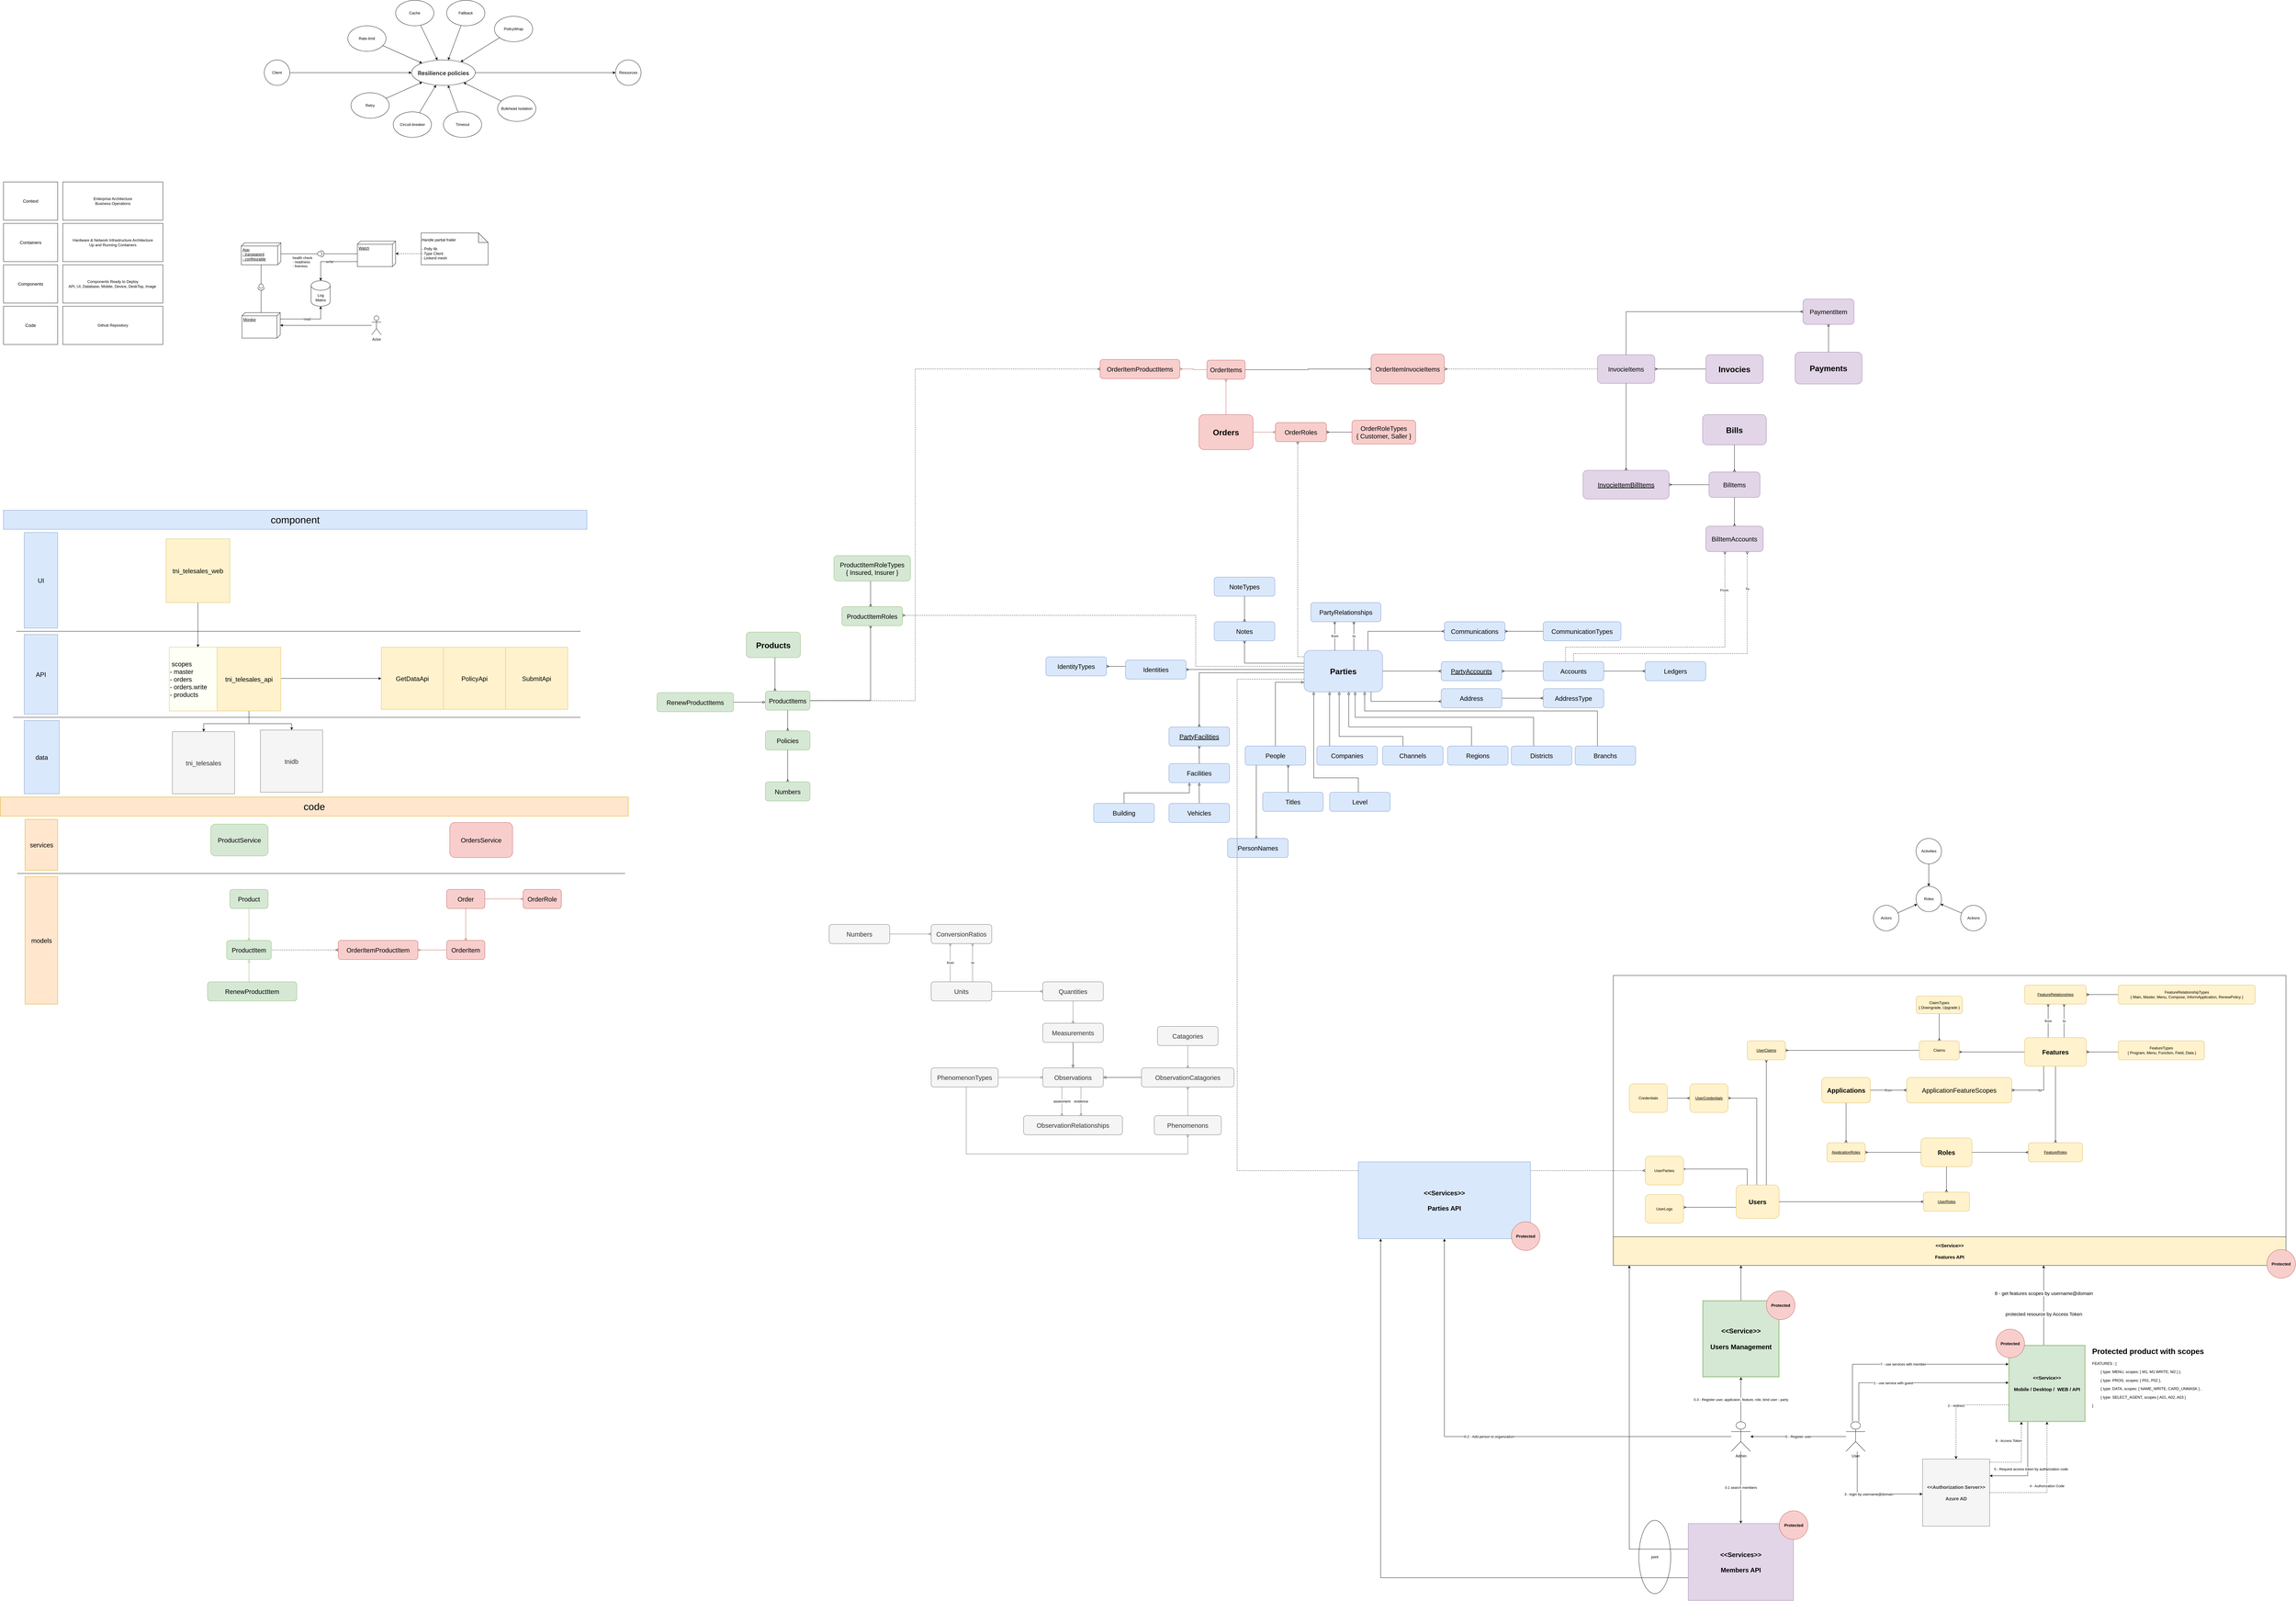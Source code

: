 <mxfile version="22.0.8" type="github">
  <diagram name="หน้า-1" id="UlF-eiUXVz7RwnlS1wyQ">
    <mxGraphModel dx="2062" dy="2976" grid="1" gridSize="10" guides="1" tooltips="1" connect="1" arrows="1" fold="1" page="1" pageScale="1" pageWidth="827" pageHeight="1169" math="0" shadow="0">
      <root>
        <mxCell id="0" />
        <mxCell id="1" parent="0" />
        <mxCell id="E_q2j0-W4uADCQufRSa3-2" value="Product" style="rounded=1;whiteSpace=wrap;html=1;fillColor=#d5e8d4;strokeColor=#82b366;fontSize=20;" parent="1" vertex="1">
          <mxGeometry x="220" y="770" width="120" height="60" as="geometry" />
        </mxCell>
        <mxCell id="E_q2j0-W4uADCQufRSa3-5" style="edgeStyle=orthogonalEdgeStyle;rounded=0;orthogonalLoop=1;jettySize=auto;html=1;endArrow=none;endFill=0;startArrow=ERmany;startFill=0;fillColor=#d5e8d4;strokeColor=#82b366;" parent="1" source="E_q2j0-W4uADCQufRSa3-3" target="E_q2j0-W4uADCQufRSa3-2" edge="1">
          <mxGeometry relative="1" as="geometry" />
        </mxCell>
        <mxCell id="E_q2j0-W4uADCQufRSa3-3" value="ProductItem" style="rounded=1;whiteSpace=wrap;html=1;fillColor=#d5e8d4;strokeColor=#82b366;fontSize=20;" parent="1" vertex="1">
          <mxGeometry x="210" y="930" width="140" height="60" as="geometry" />
        </mxCell>
        <mxCell id="E_q2j0-W4uADCQufRSa3-4" value="RenewProductItem" style="rounded=1;whiteSpace=wrap;html=1;fillColor=#d5e8d4;strokeColor=#82b366;fontSize=20;" parent="1" vertex="1">
          <mxGeometry x="150" y="1060" width="280" height="60" as="geometry" />
        </mxCell>
        <mxCell id="E_q2j0-W4uADCQufRSa3-6" style="edgeStyle=orthogonalEdgeStyle;rounded=0;orthogonalLoop=1;jettySize=auto;html=1;endArrow=block;endFill=0;startArrow=none;startFill=0;fillColor=#d5e8d4;strokeColor=#82b366;" parent="1" source="E_q2j0-W4uADCQufRSa3-4" target="E_q2j0-W4uADCQufRSa3-3" edge="1">
          <mxGeometry relative="1" as="geometry">
            <mxPoint x="290" y="940" as="sourcePoint" />
            <mxPoint x="380" y="860" as="targetPoint" />
            <Array as="points">
              <mxPoint x="280" y="1020" />
              <mxPoint x="280" y="1020" />
            </Array>
          </mxGeometry>
        </mxCell>
        <mxCell id="E_q2j0-W4uADCQufRSa3-7" value="Order" style="rounded=1;whiteSpace=wrap;html=1;fillColor=#f8cecc;strokeColor=#b85450;fontSize=20;" parent="1" vertex="1">
          <mxGeometry x="900" y="770" width="120" height="60" as="geometry" />
        </mxCell>
        <mxCell id="E_q2j0-W4uADCQufRSa3-8" value="OrderItem" style="rounded=1;whiteSpace=wrap;html=1;fillColor=#f8cecc;strokeColor=#b85450;fontSize=20;" parent="1" vertex="1">
          <mxGeometry x="900" y="930" width="120" height="60" as="geometry" />
        </mxCell>
        <mxCell id="E_q2j0-W4uADCQufRSa3-10" style="edgeStyle=orthogonalEdgeStyle;rounded=0;orthogonalLoop=1;jettySize=auto;html=1;endArrow=none;endFill=0;startArrow=ERmany;startFill=0;dashed=1;" parent="1" source="E_q2j0-W4uADCQufRSa3-16" target="E_q2j0-W4uADCQufRSa3-3" edge="1">
          <mxGeometry relative="1" as="geometry">
            <mxPoint x="370" y="1070" as="sourcePoint" />
            <mxPoint x="370" y="1000" as="targetPoint" />
          </mxGeometry>
        </mxCell>
        <mxCell id="E_q2j0-W4uADCQufRSa3-11" style="edgeStyle=orthogonalEdgeStyle;rounded=0;orthogonalLoop=1;jettySize=auto;html=1;endArrow=none;endFill=0;startArrow=ERmany;startFill=0;fillColor=#f8cecc;strokeColor=#b85450;" parent="1" source="E_q2j0-W4uADCQufRSa3-8" target="E_q2j0-W4uADCQufRSa3-7" edge="1">
          <mxGeometry relative="1" as="geometry">
            <mxPoint x="550" y="790" as="sourcePoint" />
            <mxPoint x="550" y="710" as="targetPoint" />
          </mxGeometry>
        </mxCell>
        <mxCell id="E_q2j0-W4uADCQufRSa3-16" value="OrderItemProductItem" style="rounded=1;whiteSpace=wrap;html=1;fillColor=#f8cecc;strokeColor=#b85450;fontSize=20;" parent="1" vertex="1">
          <mxGeometry x="560" y="930" width="250" height="60" as="geometry" />
        </mxCell>
        <mxCell id="E_q2j0-W4uADCQufRSa3-17" style="edgeStyle=orthogonalEdgeStyle;rounded=0;orthogonalLoop=1;jettySize=auto;html=1;endArrow=none;endFill=0;startArrow=ERmany;startFill=0;fillColor=#f8cecc;strokeColor=#b85450;" parent="1" source="E_q2j0-W4uADCQufRSa3-16" target="E_q2j0-W4uADCQufRSa3-8" edge="1">
          <mxGeometry relative="1" as="geometry">
            <mxPoint x="970" y="940" as="sourcePoint" />
            <mxPoint x="970" y="860" as="targetPoint" />
          </mxGeometry>
        </mxCell>
        <mxCell id="HsJcJ7ZprTByXrsruYGj-1" value="OrderRole" style="rounded=1;whiteSpace=wrap;html=1;fillColor=#f8cecc;strokeColor=#b85450;fontSize=20;" parent="1" vertex="1">
          <mxGeometry x="1140" y="770" width="120" height="60" as="geometry" />
        </mxCell>
        <mxCell id="HsJcJ7ZprTByXrsruYGj-2" style="edgeStyle=orthogonalEdgeStyle;rounded=0;orthogonalLoop=1;jettySize=auto;html=1;endArrow=none;endFill=0;startArrow=ERmany;startFill=0;fillColor=#f8cecc;strokeColor=#b85450;" parent="1" source="HsJcJ7ZprTByXrsruYGj-1" target="E_q2j0-W4uADCQufRSa3-7" edge="1">
          <mxGeometry relative="1" as="geometry">
            <mxPoint x="970" y="940" as="sourcePoint" />
            <mxPoint x="970" y="840" as="targetPoint" />
          </mxGeometry>
        </mxCell>
        <mxCell id="ewMh2MggA7eMJWgJc9Aw-1" value="code" style="rounded=0;whiteSpace=wrap;html=1;fillColor=#ffe6cc;strokeColor=#d79b00;fontSize=31;" parent="1" vertex="1">
          <mxGeometry x="-500" y="480" width="1970" height="60" as="geometry" />
        </mxCell>
        <mxCell id="ewMh2MggA7eMJWgJc9Aw-2" value="component" style="rounded=0;whiteSpace=wrap;html=1;fillColor=#dae8fc;strokeColor=#6c8ebf;fontSize=31;" parent="1" vertex="1">
          <mxGeometry x="-490" y="-420" width="1830" height="60" as="geometry" />
        </mxCell>
        <mxCell id="ewMh2MggA7eMJWgJc9Aw-3" value="ProductService" style="rounded=1;whiteSpace=wrap;html=1;fillColor=#d5e8d4;strokeColor=#82b366;fontSize=20;" parent="1" vertex="1">
          <mxGeometry x="160" y="565" width="180" height="100" as="geometry" />
        </mxCell>
        <mxCell id="ewMh2MggA7eMJWgJc9Aw-4" value="OrdersService" style="rounded=1;whiteSpace=wrap;html=1;fillColor=#f8cecc;strokeColor=#b85450;fontSize=20;" parent="1" vertex="1">
          <mxGeometry x="910" y="560" width="197" height="110" as="geometry" />
        </mxCell>
        <mxCell id="ewMh2MggA7eMJWgJc9Aw-5" value="" style="endArrow=none;html=1;rounded=0;" parent="1" edge="1">
          <mxGeometry width="50" height="50" relative="1" as="geometry">
            <mxPoint x="-447" y="720" as="sourcePoint" />
            <mxPoint x="1460" y="720" as="targetPoint" />
          </mxGeometry>
        </mxCell>
        <mxCell id="hBxCbHja6DZnaEhl_VUs-1" style="edgeStyle=orthogonalEdgeStyle;rounded=0;orthogonalLoop=1;jettySize=auto;html=1;" parent="1" source="ewMh2MggA7eMJWgJc9Aw-9" target="hBxCbHja6DZnaEhl_VUs-6" edge="1">
          <mxGeometry relative="1" as="geometry">
            <mxPoint x="510" y="40" as="targetPoint" />
            <Array as="points">
              <mxPoint x="470" y="108" />
              <mxPoint x="470" y="108" />
            </Array>
          </mxGeometry>
        </mxCell>
        <mxCell id="hBxCbHja6DZnaEhl_VUs-3" style="edgeStyle=orthogonalEdgeStyle;rounded=0;orthogonalLoop=1;jettySize=auto;html=1;" parent="1" source="ewMh2MggA7eMJWgJc9Aw-9" target="ktD8zB12mwUcijL4UYMw-1" edge="1">
          <mxGeometry relative="1" as="geometry">
            <Array as="points">
              <mxPoint x="280" y="250" />
              <mxPoint x="138" y="250" />
            </Array>
          </mxGeometry>
        </mxCell>
        <mxCell id="hBxCbHja6DZnaEhl_VUs-4" style="edgeStyle=orthogonalEdgeStyle;rounded=0;orthogonalLoop=1;jettySize=auto;html=1;" parent="1" source="ewMh2MggA7eMJWgJc9Aw-9" target="ktD8zB12mwUcijL4UYMw-2" edge="1">
          <mxGeometry relative="1" as="geometry">
            <Array as="points">
              <mxPoint x="280" y="250" />
              <mxPoint x="414" y="250" />
            </Array>
          </mxGeometry>
        </mxCell>
        <mxCell id="ewMh2MggA7eMJWgJc9Aw-9" value="tni_telesales_api" style="whiteSpace=wrap;html=1;aspect=fixed;fillColor=#fff2cc;strokeColor=#d6b656;fontSize=20;" parent="1" vertex="1">
          <mxGeometry x="180" y="10" width="200" height="200" as="geometry" />
        </mxCell>
        <mxCell id="ewMh2MggA7eMJWgJc9Aw-11" value="services" style="rounded=0;whiteSpace=wrap;html=1;fillColor=#ffe6cc;strokeColor=#d79b00;fontSize=20;" parent="1" vertex="1">
          <mxGeometry x="-422.5" y="550" width="102.5" height="160" as="geometry" />
        </mxCell>
        <mxCell id="ewMh2MggA7eMJWgJc9Aw-12" value="models" style="rounded=0;whiteSpace=wrap;html=1;fillColor=#ffe6cc;strokeColor=#d79b00;fontSize=20;" parent="1" vertex="1">
          <mxGeometry x="-422.5" y="730" width="102.5" height="400" as="geometry" />
        </mxCell>
        <mxCell id="ewMh2MggA7eMJWgJc9Aw-14" value="&lt;div style=&quot;border-color: var(--border-color); font-size: 20px;&quot;&gt;&amp;nbsp;scopes&lt;/div&gt;&lt;div style=&quot;border-color: var(--border-color); font-size: 20px;&quot;&gt;- master&lt;/div&gt;&lt;div style=&quot;border-color: var(--border-color); font-size: 20px;&quot;&gt;- orders&lt;/div&gt;&lt;div style=&quot;border-color: var(--border-color); font-size: 20px;&quot;&gt;- orders.write&lt;/div&gt;&lt;div style=&quot;border-color: var(--border-color); font-size: 20px;&quot;&gt;- products&lt;/div&gt;" style="rounded=0;whiteSpace=wrap;html=1;fillColor=#FEFFF5;fontSize=20;strokeColor=#d6b656;align=left;" parent="1" vertex="1">
          <mxGeometry x="30" y="10" width="150" height="200" as="geometry" />
        </mxCell>
        <mxCell id="ktD8zB12mwUcijL4UYMw-1" value="tni_telesales" style="whiteSpace=wrap;html=1;aspect=fixed;fillColor=#f5f5f5;strokeColor=#666666;fontColor=#333333;fontSize=20;" parent="1" vertex="1">
          <mxGeometry x="40" y="275" width="195" height="195" as="geometry" />
        </mxCell>
        <mxCell id="ktD8zB12mwUcijL4UYMw-2" value="tnidb" style="whiteSpace=wrap;html=1;aspect=fixed;fillColor=#f5f5f5;strokeColor=#666666;fontColor=#333333;fontSize=20;" parent="1" vertex="1">
          <mxGeometry x="316" y="270" width="195" height="195" as="geometry" />
        </mxCell>
        <mxCell id="ktD8zB12mwUcijL4UYMw-3" value="PolicyApi" style="whiteSpace=wrap;html=1;aspect=fixed;fillColor=#fff2cc;strokeColor=#d6b656;fontSize=20;" parent="1" vertex="1">
          <mxGeometry x="890" y="10" width="195" height="195" as="geometry" />
        </mxCell>
        <mxCell id="ktD8zB12mwUcijL4UYMw-4" value="" style="endArrow=none;html=1;rounded=0;" parent="1" edge="1">
          <mxGeometry width="50" height="50" relative="1" as="geometry">
            <mxPoint x="-460" y="230" as="sourcePoint" />
            <mxPoint x="1320" y="230" as="targetPoint" />
          </mxGeometry>
        </mxCell>
        <mxCell id="ktD8zB12mwUcijL4UYMw-5" value="data" style="rounded=0;whiteSpace=wrap;html=1;fillColor=#dae8fc;strokeColor=#6c8ebf;fontSize=20;" parent="1" vertex="1">
          <mxGeometry x="-425" y="240" width="110" height="230" as="geometry" />
        </mxCell>
        <mxCell id="ktD8zB12mwUcijL4UYMw-6" value="API" style="rounded=0;whiteSpace=wrap;html=1;fillColor=#dae8fc;strokeColor=#6c8ebf;fontSize=20;" parent="1" vertex="1">
          <mxGeometry x="-425" y="-30" width="105" height="250" as="geometry" />
        </mxCell>
        <mxCell id="ktD8zB12mwUcijL4UYMw-7" value="" style="endArrow=none;html=1;rounded=0;" parent="1" edge="1">
          <mxGeometry width="50" height="50" relative="1" as="geometry">
            <mxPoint x="-450" y="-40" as="sourcePoint" />
            <mxPoint x="1320" y="-40" as="targetPoint" />
          </mxGeometry>
        </mxCell>
        <mxCell id="hBxCbHja6DZnaEhl_VUs-2" style="edgeStyle=orthogonalEdgeStyle;rounded=0;orthogonalLoop=1;jettySize=auto;html=1;" parent="1" source="ktD8zB12mwUcijL4UYMw-8" target="ewMh2MggA7eMJWgJc9Aw-14" edge="1">
          <mxGeometry relative="1" as="geometry">
            <Array as="points">
              <mxPoint x="105" y="-220" />
            </Array>
          </mxGeometry>
        </mxCell>
        <mxCell id="ktD8zB12mwUcijL4UYMw-8" value="tni_telesales_web" style="whiteSpace=wrap;html=1;aspect=fixed;fillColor=#fff2cc;strokeColor=#d6b656;fontSize=20;" parent="1" vertex="1">
          <mxGeometry x="20" y="-330" width="200" height="200" as="geometry" />
        </mxCell>
        <mxCell id="ktD8zB12mwUcijL4UYMw-9" value="UI" style="rounded=0;whiteSpace=wrap;html=1;fillColor=#dae8fc;strokeColor=#6c8ebf;fontSize=20;" parent="1" vertex="1">
          <mxGeometry x="-425" y="-350" width="105" height="300" as="geometry" />
        </mxCell>
        <mxCell id="hBxCbHja6DZnaEhl_VUs-6" value="GetDataApi" style="whiteSpace=wrap;html=1;aspect=fixed;fillColor=#fff2cc;strokeColor=#d6b656;fontSize=20;" parent="1" vertex="1">
          <mxGeometry x="695" y="10" width="195" height="195" as="geometry" />
        </mxCell>
        <mxCell id="hBxCbHja6DZnaEhl_VUs-7" value="SubmitApi" style="whiteSpace=wrap;html=1;aspect=fixed;fillColor=#fff2cc;strokeColor=#d6b656;fontSize=20;" parent="1" vertex="1">
          <mxGeometry x="1085" y="10" width="195" height="195" as="geometry" />
        </mxCell>
        <mxCell id="48ZIiQU0bEIf2DOtREDY-3" value="Context" style="rounded=0;whiteSpace=wrap;html=1;fontSize=14;" parent="1" vertex="1">
          <mxGeometry x="-490" y="-1450" width="170" height="120" as="geometry" />
        </mxCell>
        <mxCell id="48ZIiQU0bEIf2DOtREDY-4" value="Containers" style="rounded=0;whiteSpace=wrap;html=1;fontSize=14;" parent="1" vertex="1">
          <mxGeometry x="-490" y="-1320" width="170" height="120" as="geometry" />
        </mxCell>
        <mxCell id="48ZIiQU0bEIf2DOtREDY-5" value="Components" style="rounded=0;whiteSpace=wrap;html=1;fontSize=14;" parent="1" vertex="1">
          <mxGeometry x="-490" y="-1190" width="170" height="120" as="geometry" />
        </mxCell>
        <mxCell id="48ZIiQU0bEIf2DOtREDY-6" value="Code" style="rounded=0;whiteSpace=wrap;html=1;fontSize=14;" parent="1" vertex="1">
          <mxGeometry x="-490" y="-1060" width="170" height="120" as="geometry" />
        </mxCell>
        <mxCell id="48ZIiQU0bEIf2DOtREDY-7" value="Enterprise Architecture&lt;br&gt;Business Operations" style="rounded=0;whiteSpace=wrap;html=1;" parent="1" vertex="1">
          <mxGeometry x="-304" y="-1450" width="314" height="120" as="geometry" />
        </mxCell>
        <mxCell id="48ZIiQU0bEIf2DOtREDY-8" value="Hardware &amp;amp; Network Infrastructure Architecture&lt;br&gt;Up and Running Containers" style="rounded=0;whiteSpace=wrap;html=1;" parent="1" vertex="1">
          <mxGeometry x="-304" y="-1320" width="314" height="120" as="geometry" />
        </mxCell>
        <mxCell id="48ZIiQU0bEIf2DOtREDY-9" value="Components Ready to Deploy&lt;br&gt;API, UI, Database, Mobile, Device, DeskTop, Image&amp;nbsp;" style="rounded=0;whiteSpace=wrap;html=1;" parent="1" vertex="1">
          <mxGeometry x="-304" y="-1190" width="314" height="120" as="geometry" />
        </mxCell>
        <mxCell id="48ZIiQU0bEIf2DOtREDY-10" value="Github Repository" style="rounded=0;whiteSpace=wrap;html=1;" parent="1" vertex="1">
          <mxGeometry x="-304" y="-1060" width="314" height="120" as="geometry" />
        </mxCell>
        <mxCell id="xb22m2wRmIAnjBOvWS0P-1" value="App&lt;br&gt;- transparent&lt;br style=&quot;border-color: var(--border-color);&quot;&gt;- configurable" style="verticalAlign=top;align=left;spacingTop=8;spacingLeft=2;spacingRight=12;shape=cube;size=10;direction=south;fontStyle=4;html=1;whiteSpace=wrap;" parent="1" vertex="1">
          <mxGeometry x="256" y="-1259" width="124" height="69" as="geometry" />
        </mxCell>
        <mxCell id="xb22m2wRmIAnjBOvWS0P-20" style="edgeStyle=orthogonalEdgeStyle;rounded=0;orthogonalLoop=1;jettySize=auto;html=1;endArrow=none;endFill=0;" parent="1" source="xb22m2wRmIAnjBOvWS0P-13" target="xb22m2wRmIAnjBOvWS0P-15" edge="1">
          <mxGeometry relative="1" as="geometry" />
        </mxCell>
        <mxCell id="xb22m2wRmIAnjBOvWS0P-13" value="" style="shape=providedRequiredInterface;html=1;verticalLabelPosition=bottom;sketch=0;" parent="1" vertex="1">
          <mxGeometry x="495" y="-1234.5" width="20" height="20" as="geometry" />
        </mxCell>
        <mxCell id="xb22m2wRmIAnjBOvWS0P-14" value="health check&lt;br&gt;- readiness&lt;br&gt;- liveness" style="edgeStyle=orthogonalEdgeStyle;rounded=0;orthogonalLoop=1;jettySize=auto;html=1;align=left;endArrow=none;endFill=0;" parent="1" source="xb22m2wRmIAnjBOvWS0P-1" target="xb22m2wRmIAnjBOvWS0P-13" edge="1">
          <mxGeometry x="-0.412" y="-25" relative="1" as="geometry">
            <mxPoint x="1" as="offset" />
          </mxGeometry>
        </mxCell>
        <mxCell id="xb22m2wRmIAnjBOvWS0P-32" value="write" style="edgeStyle=orthogonalEdgeStyle;rounded=0;orthogonalLoop=1;jettySize=auto;html=1;" parent="1" source="xb22m2wRmIAnjBOvWS0P-15" target="xb22m2wRmIAnjBOvWS0P-31" edge="1">
          <mxGeometry relative="1" as="geometry">
            <Array as="points">
              <mxPoint x="505" y="-1200" />
            </Array>
          </mxGeometry>
        </mxCell>
        <mxCell id="xb22m2wRmIAnjBOvWS0P-15" value="Watch&lt;br&gt;" style="verticalAlign=top;align=left;spacingTop=8;spacingLeft=2;spacingRight=12;shape=cube;size=10;direction=south;fontStyle=4;html=1;whiteSpace=wrap;" parent="1" vertex="1">
          <mxGeometry x="620" y="-1264.5" width="120" height="80" as="geometry" />
        </mxCell>
        <mxCell id="xb22m2wRmIAnjBOvWS0P-18" value="" style="ellipse;whiteSpace=wrap;html=1;align=center;aspect=fixed;fillColor=none;strokeColor=none;resizable=0;perimeter=centerPerimeter;rotatable=0;allowArrows=0;points=[];outlineConnect=1;" parent="1" vertex="1">
          <mxGeometry x="525" y="-1250" width="10" height="10" as="geometry" />
        </mxCell>
        <mxCell id="xb22m2wRmIAnjBOvWS0P-30" style="edgeStyle=orthogonalEdgeStyle;rounded=0;orthogonalLoop=1;jettySize=auto;html=1;" parent="1" source="xb22m2wRmIAnjBOvWS0P-21" target="xb22m2wRmIAnjBOvWS0P-26" edge="1">
          <mxGeometry relative="1" as="geometry" />
        </mxCell>
        <mxCell id="xb22m2wRmIAnjBOvWS0P-21" value="Actor" style="shape=umlActor;verticalLabelPosition=bottom;verticalAlign=top;html=1;" parent="1" vertex="1">
          <mxGeometry x="665" y="-1030" width="30" height="60" as="geometry" />
        </mxCell>
        <mxCell id="xb22m2wRmIAnjBOvWS0P-25" style="edgeStyle=orthogonalEdgeStyle;rounded=0;orthogonalLoop=1;jettySize=auto;html=1;dashed=1;" parent="1" source="xb22m2wRmIAnjBOvWS0P-24" target="xb22m2wRmIAnjBOvWS0P-15" edge="1">
          <mxGeometry relative="1" as="geometry">
            <Array as="points">
              <mxPoint x="810" y="-1225" />
              <mxPoint x="810" y="-1225" />
            </Array>
          </mxGeometry>
        </mxCell>
        <mxCell id="xb22m2wRmIAnjBOvWS0P-24" value="Handle partial frailer&lt;br&gt;&lt;br&gt;- Polly lib&lt;br&gt;- Type Client&lt;br&gt;- Linkerd mesh" style="shape=note;whiteSpace=wrap;html=1;backgroundOutline=1;darkOpacity=0.05;align=left;" parent="1" vertex="1">
          <mxGeometry x="820" y="-1290" width="210" height="100" as="geometry" />
        </mxCell>
        <mxCell id="xb22m2wRmIAnjBOvWS0P-33" value="read" style="edgeStyle=orthogonalEdgeStyle;rounded=0;orthogonalLoop=1;jettySize=auto;html=1;" parent="1" source="xb22m2wRmIAnjBOvWS0P-26" target="xb22m2wRmIAnjBOvWS0P-31" edge="1">
          <mxGeometry relative="1" as="geometry">
            <mxPoint x="369.999" y="-990.06" as="sourcePoint" />
            <mxPoint x="494.94" y="-1030.001" as="targetPoint" />
            <Array as="points">
              <mxPoint x="505" y="-1020" />
            </Array>
          </mxGeometry>
        </mxCell>
        <mxCell id="xb22m2wRmIAnjBOvWS0P-26" value="Monitor" style="verticalAlign=top;align=left;spacingTop=8;spacingLeft=2;spacingRight=12;shape=cube;size=10;direction=south;fontStyle=4;html=1;whiteSpace=wrap;" parent="1" vertex="1">
          <mxGeometry x="258" y="-1040" width="120" height="80" as="geometry" />
        </mxCell>
        <mxCell id="xb22m2wRmIAnjBOvWS0P-29" value="" style="ellipse;whiteSpace=wrap;html=1;align=center;aspect=fixed;fillColor=none;strokeColor=none;resizable=0;perimeter=centerPerimeter;rotatable=0;allowArrows=0;points=[];outlineConnect=1;" parent="1" vertex="1">
          <mxGeometry x="313" y="-1110" width="10" height="10" as="geometry" />
        </mxCell>
        <mxCell id="xb22m2wRmIAnjBOvWS0P-31" value="Log&lt;br&gt;Matrix" style="shape=cylinder3;whiteSpace=wrap;html=1;boundedLbl=1;backgroundOutline=1;size=15;" parent="1" vertex="1">
          <mxGeometry x="475" y="-1140" width="60" height="80" as="geometry" />
        </mxCell>
        <mxCell id="xb22m2wRmIAnjBOvWS0P-36" style="edgeStyle=orthogonalEdgeStyle;rounded=0;orthogonalLoop=1;jettySize=auto;html=1;endArrow=none;endFill=0;" parent="1" source="xb22m2wRmIAnjBOvWS0P-34" target="xb22m2wRmIAnjBOvWS0P-26" edge="1">
          <mxGeometry relative="1" as="geometry" />
        </mxCell>
        <mxCell id="xb22m2wRmIAnjBOvWS0P-34" value="" style="shape=providedRequiredInterface;html=1;verticalLabelPosition=bottom;sketch=0;direction=south;" parent="1" vertex="1">
          <mxGeometry x="308" y="-1130" width="20" height="20" as="geometry" />
        </mxCell>
        <mxCell id="xb22m2wRmIAnjBOvWS0P-35" value="" style="edgeStyle=orthogonalEdgeStyle;rounded=0;orthogonalLoop=1;jettySize=auto;html=1;endArrow=none;endFill=0;" parent="1" source="xb22m2wRmIAnjBOvWS0P-1" target="xb22m2wRmIAnjBOvWS0P-34" edge="1">
          <mxGeometry relative="1" as="geometry" />
        </mxCell>
        <mxCell id="6ZtcqOFGwCrWvdRcCYaD-5" style="edgeStyle=orthogonalEdgeStyle;rounded=0;orthogonalLoop=1;jettySize=auto;html=1;" parent="1" source="6ZtcqOFGwCrWvdRcCYaD-1" target="6ZtcqOFGwCrWvdRcCYaD-4" edge="1">
          <mxGeometry relative="1" as="geometry" />
        </mxCell>
        <mxCell id="6ZtcqOFGwCrWvdRcCYaD-1" value="&lt;h2 style=&quot;box-sizing: border-box; margin-top: 24px; margin-bottom: 16px; font-weight: var(--base-text-weight-semibold, 600); line-height: 1.25; padding-bottom: 0.3em; border-bottom: 1px solid var(--borderColor-muted, var(--color-border-muted)); color: rgb(31, 35, 40); font-family: -apple-system, BlinkMacSystemFont, &amp;quot;Segoe UI&amp;quot;, &amp;quot;Noto Sans&amp;quot;, Helvetica, Arial, sans-serif, &amp;quot;Apple Color Emoji&amp;quot;, &amp;quot;Segoe UI Emoji&amp;quot;; text-align: start; background-color: rgb(255, 255, 255);&quot; dir=&quot;auto&quot; tabindex=&quot;-1&quot;&gt;Resilience policies&lt;/h2&gt;" style="ellipse;whiteSpace=wrap;html=1;" parent="1" vertex="1">
          <mxGeometry x="790" y="-1833" width="200" height="80" as="geometry" />
        </mxCell>
        <mxCell id="6ZtcqOFGwCrWvdRcCYaD-3" style="edgeStyle=orthogonalEdgeStyle;rounded=0;orthogonalLoop=1;jettySize=auto;html=1;" parent="1" source="6ZtcqOFGwCrWvdRcCYaD-2" target="6ZtcqOFGwCrWvdRcCYaD-1" edge="1">
          <mxGeometry relative="1" as="geometry" />
        </mxCell>
        <mxCell id="6ZtcqOFGwCrWvdRcCYaD-2" value="Client" style="ellipse;whiteSpace=wrap;html=1;aspect=fixed;" parent="1" vertex="1">
          <mxGeometry x="328" y="-1833" width="80" height="80" as="geometry" />
        </mxCell>
        <mxCell id="6ZtcqOFGwCrWvdRcCYaD-4" value="Resources" style="ellipse;whiteSpace=wrap;html=1;aspect=fixed;" parent="1" vertex="1">
          <mxGeometry x="1430" y="-1833" width="80" height="80" as="geometry" />
        </mxCell>
        <mxCell id="6ZtcqOFGwCrWvdRcCYaD-14" style="rounded=0;orthogonalLoop=1;jettySize=auto;html=1;" parent="1" source="6ZtcqOFGwCrWvdRcCYaD-6" target="6ZtcqOFGwCrWvdRcCYaD-1" edge="1">
          <mxGeometry relative="1" as="geometry" />
        </mxCell>
        <mxCell id="6ZtcqOFGwCrWvdRcCYaD-6" value="Retry" style="ellipse;whiteSpace=wrap;html=1;" parent="1" vertex="1">
          <mxGeometry x="600" y="-1730" width="120" height="80" as="geometry" />
        </mxCell>
        <mxCell id="6ZtcqOFGwCrWvdRcCYaD-15" style="rounded=0;orthogonalLoop=1;jettySize=auto;html=1;" parent="1" source="6ZtcqOFGwCrWvdRcCYaD-8" target="6ZtcqOFGwCrWvdRcCYaD-1" edge="1">
          <mxGeometry relative="1" as="geometry" />
        </mxCell>
        <mxCell id="6ZtcqOFGwCrWvdRcCYaD-8" value="Circuit-breaker" style="ellipse;whiteSpace=wrap;html=1;" parent="1" vertex="1">
          <mxGeometry x="732.5" y="-1670" width="120" height="80" as="geometry" />
        </mxCell>
        <mxCell id="6ZtcqOFGwCrWvdRcCYaD-16" style="rounded=0;orthogonalLoop=1;jettySize=auto;html=1;" parent="1" source="6ZtcqOFGwCrWvdRcCYaD-10" target="6ZtcqOFGwCrWvdRcCYaD-1" edge="1">
          <mxGeometry relative="1" as="geometry" />
        </mxCell>
        <mxCell id="6ZtcqOFGwCrWvdRcCYaD-10" value="Timeout" style="ellipse;whiteSpace=wrap;html=1;" parent="1" vertex="1">
          <mxGeometry x="890" y="-1670" width="120" height="80" as="geometry" />
        </mxCell>
        <mxCell id="6ZtcqOFGwCrWvdRcCYaD-17" style="rounded=0;orthogonalLoop=1;jettySize=auto;html=1;" parent="1" source="6ZtcqOFGwCrWvdRcCYaD-12" target="6ZtcqOFGwCrWvdRcCYaD-1" edge="1">
          <mxGeometry relative="1" as="geometry" />
        </mxCell>
        <mxCell id="6ZtcqOFGwCrWvdRcCYaD-12" value="Bulkhead Isolation" style="ellipse;whiteSpace=wrap;html=1;" parent="1" vertex="1">
          <mxGeometry x="1060" y="-1720" width="120" height="80" as="geometry" />
        </mxCell>
        <mxCell id="6ZtcqOFGwCrWvdRcCYaD-21" style="rounded=0;orthogonalLoop=1;jettySize=auto;html=1;" parent="1" source="6ZtcqOFGwCrWvdRcCYaD-18" target="6ZtcqOFGwCrWvdRcCYaD-1" edge="1">
          <mxGeometry relative="1" as="geometry" />
        </mxCell>
        <mxCell id="6ZtcqOFGwCrWvdRcCYaD-18" value="Rate-limit" style="ellipse;whiteSpace=wrap;html=1;" parent="1" vertex="1">
          <mxGeometry x="590" y="-1940" width="120" height="80" as="geometry" />
        </mxCell>
        <mxCell id="6ZtcqOFGwCrWvdRcCYaD-22" style="rounded=0;orthogonalLoop=1;jettySize=auto;html=1;" parent="1" source="6ZtcqOFGwCrWvdRcCYaD-19" target="6ZtcqOFGwCrWvdRcCYaD-1" edge="1">
          <mxGeometry relative="1" as="geometry" />
        </mxCell>
        <mxCell id="6ZtcqOFGwCrWvdRcCYaD-19" value="Cache" style="ellipse;whiteSpace=wrap;html=1;" parent="1" vertex="1">
          <mxGeometry x="740" y="-2020" width="120" height="80" as="geometry" />
        </mxCell>
        <mxCell id="6ZtcqOFGwCrWvdRcCYaD-23" style="rounded=0;orthogonalLoop=1;jettySize=auto;html=1;" parent="1" source="6ZtcqOFGwCrWvdRcCYaD-20" target="6ZtcqOFGwCrWvdRcCYaD-1" edge="1">
          <mxGeometry relative="1" as="geometry" />
        </mxCell>
        <mxCell id="6ZtcqOFGwCrWvdRcCYaD-20" value="Fallback" style="ellipse;whiteSpace=wrap;html=1;" parent="1" vertex="1">
          <mxGeometry x="900" y="-2020" width="120" height="80" as="geometry" />
        </mxCell>
        <mxCell id="6ZtcqOFGwCrWvdRcCYaD-25" style="rounded=0;orthogonalLoop=1;jettySize=auto;html=1;" parent="1" source="6ZtcqOFGwCrWvdRcCYaD-24" target="6ZtcqOFGwCrWvdRcCYaD-1" edge="1">
          <mxGeometry relative="1" as="geometry" />
        </mxCell>
        <mxCell id="6ZtcqOFGwCrWvdRcCYaD-24" value="PolicyWrap" style="ellipse;whiteSpace=wrap;html=1;" parent="1" vertex="1">
          <mxGeometry x="1050" y="-1970" width="120" height="80" as="geometry" />
        </mxCell>
        <mxCell id="a6CrXQ2l9qOM6Z4fCI5_-1" value="Products" style="rounded=1;whiteSpace=wrap;html=1;fillColor=#d5e8d4;strokeColor=#82b366;fontSize=25;fontStyle=1" parent="1" vertex="1">
          <mxGeometry x="1840" y="-37.5" width="170" height="80" as="geometry" />
        </mxCell>
        <mxCell id="a6CrXQ2l9qOM6Z4fCI5_-2" style="edgeStyle=orthogonalEdgeStyle;rounded=0;orthogonalLoop=1;jettySize=auto;html=1;endArrow=none;endFill=0;startArrow=ERmany;startFill=0;fillColor=#d5e8d4;strokeColor=#000000;" parent="1" source="a6CrXQ2l9qOM6Z4fCI5_-3" target="a6CrXQ2l9qOM6Z4fCI5_-1" edge="1">
          <mxGeometry relative="1" as="geometry">
            <Array as="points">
              <mxPoint x="1930" y="122.5" />
              <mxPoint x="1930" y="122.5" />
            </Array>
          </mxGeometry>
        </mxCell>
        <mxCell id="umau1oA5AZ1StltOR-z_-60" style="edgeStyle=orthogonalEdgeStyle;rounded=0;orthogonalLoop=1;jettySize=auto;html=1;endArrow=ERmany;endFill=0;" parent="1" source="a6CrXQ2l9qOM6Z4fCI5_-3" target="umau1oA5AZ1StltOR-z_-58" edge="1">
          <mxGeometry relative="1" as="geometry">
            <Array as="points">
              <mxPoint x="2230" y="177.5" />
            </Array>
          </mxGeometry>
        </mxCell>
        <mxCell id="umau1oA5AZ1StltOR-z_-63" style="edgeStyle=orthogonalEdgeStyle;rounded=0;orthogonalLoop=1;jettySize=auto;html=1;endArrow=ERmany;endFill=0;" parent="1" source="a6CrXQ2l9qOM6Z4fCI5_-3" target="umau1oA5AZ1StltOR-z_-61" edge="1">
          <mxGeometry relative="1" as="geometry">
            <Array as="points" />
          </mxGeometry>
        </mxCell>
        <mxCell id="a6CrXQ2l9qOM6Z4fCI5_-3" value="ProductItems" style="rounded=1;whiteSpace=wrap;html=1;fillColor=#d5e8d4;strokeColor=#82b366;fontSize=20;" parent="1" vertex="1">
          <mxGeometry x="1900" y="147.5" width="140" height="60" as="geometry" />
        </mxCell>
        <mxCell id="a6CrXQ2l9qOM6Z4fCI5_-4" value="RenewProductItems" style="rounded=1;whiteSpace=wrap;html=1;fillColor=#d5e8d4;strokeColor=#82b366;fontSize=20;" parent="1" vertex="1">
          <mxGeometry x="1560" y="152.5" width="240" height="60" as="geometry" />
        </mxCell>
        <mxCell id="a6CrXQ2l9qOM6Z4fCI5_-5" style="edgeStyle=orthogonalEdgeStyle;rounded=0;orthogonalLoop=1;jettySize=auto;html=1;endArrow=block;endFill=0;startArrow=none;startFill=0;fillColor=#d5e8d4;strokeColor=#000000;" parent="1" source="a6CrXQ2l9qOM6Z4fCI5_-4" target="a6CrXQ2l9qOM6Z4fCI5_-3" edge="1">
          <mxGeometry relative="1" as="geometry">
            <mxPoint x="1980" y="157.5" as="sourcePoint" />
            <mxPoint x="2070" y="77.5" as="targetPoint" />
            <Array as="points">
              <mxPoint x="1830" y="182.5" />
              <mxPoint x="1830" y="182.5" />
            </Array>
          </mxGeometry>
        </mxCell>
        <mxCell id="a6CrXQ2l9qOM6Z4fCI5_-6" value="Orders" style="rounded=1;whiteSpace=wrap;html=1;fillColor=#f8cecc;strokeColor=#b85450;fontSize=25;fontStyle=1" parent="1" vertex="1">
          <mxGeometry x="3260" y="-720" width="170" height="110" as="geometry" />
        </mxCell>
        <mxCell id="umau1oA5AZ1StltOR-z_-74" style="edgeStyle=orthogonalEdgeStyle;rounded=0;orthogonalLoop=1;jettySize=auto;html=1;entryX=0;entryY=0.5;entryDx=0;entryDy=0;endArrow=ERmany;endFill=0;" parent="1" source="a6CrXQ2l9qOM6Z4fCI5_-7" target="umau1oA5AZ1StltOR-z_-73" edge="1">
          <mxGeometry relative="1" as="geometry" />
        </mxCell>
        <mxCell id="a6CrXQ2l9qOM6Z4fCI5_-7" value="OrderItems" style="rounded=1;whiteSpace=wrap;html=1;fillColor=#f8cecc;strokeColor=#b85450;fontSize=20;" parent="1" vertex="1">
          <mxGeometry x="3285" y="-891" width="120" height="60" as="geometry" />
        </mxCell>
        <mxCell id="a6CrXQ2l9qOM6Z4fCI5_-8" style="edgeStyle=orthogonalEdgeStyle;rounded=0;orthogonalLoop=1;jettySize=auto;html=1;endArrow=none;endFill=0;startArrow=ERmany;startFill=0;dashed=1;" parent="1" source="a6CrXQ2l9qOM6Z4fCI5_-11" target="a6CrXQ2l9qOM6Z4fCI5_-3" edge="1">
          <mxGeometry relative="1" as="geometry">
            <mxPoint x="2720" y="285" as="sourcePoint" />
            <mxPoint x="2720" y="215" as="targetPoint" />
            <Array as="points">
              <mxPoint x="2370" y="-863" />
              <mxPoint x="2370" y="178" />
            </Array>
          </mxGeometry>
        </mxCell>
        <mxCell id="a6CrXQ2l9qOM6Z4fCI5_-9" style="edgeStyle=orthogonalEdgeStyle;rounded=0;orthogonalLoop=1;jettySize=auto;html=1;endArrow=none;endFill=0;startArrow=ERmany;startFill=0;fillColor=#f8cecc;strokeColor=#b85450;" parent="1" source="a6CrXQ2l9qOM6Z4fCI5_-7" target="a6CrXQ2l9qOM6Z4fCI5_-6" edge="1">
          <mxGeometry relative="1" as="geometry">
            <mxPoint x="2940" y="-700" as="sourcePoint" />
            <mxPoint x="2940" y="-780" as="targetPoint" />
          </mxGeometry>
        </mxCell>
        <mxCell id="a6CrXQ2l9qOM6Z4fCI5_-11" value="OrderItemProductItems" style="rounded=1;whiteSpace=wrap;html=1;fillColor=#f8cecc;strokeColor=#b85450;fontSize=20;" parent="1" vertex="1">
          <mxGeometry x="2950" y="-893" width="250" height="60" as="geometry" />
        </mxCell>
        <mxCell id="a6CrXQ2l9qOM6Z4fCI5_-12" style="edgeStyle=orthogonalEdgeStyle;rounded=0;orthogonalLoop=1;jettySize=auto;html=1;endArrow=none;endFill=0;startArrow=ERmany;startFill=0;fillColor=#f8cecc;strokeColor=#b85450;" parent="1" source="a6CrXQ2l9qOM6Z4fCI5_-11" target="a6CrXQ2l9qOM6Z4fCI5_-7" edge="1">
          <mxGeometry relative="1" as="geometry">
            <mxPoint x="3360" y="-883" as="sourcePoint" />
            <mxPoint x="3360" y="-963" as="targetPoint" />
          </mxGeometry>
        </mxCell>
        <mxCell id="a6CrXQ2l9qOM6Z4fCI5_-19" style="edgeStyle=orthogonalEdgeStyle;rounded=0;orthogonalLoop=1;jettySize=auto;html=1;dashed=1;startArrow=ERmany;startFill=0;endArrow=none;endFill=0;" parent="1" source="a6CrXQ2l9qOM6Z4fCI5_-16" target="a6CrXQ2l9qOM6Z4fCI5_-18" edge="1">
          <mxGeometry relative="1" as="geometry">
            <Array as="points">
              <mxPoint x="3570" y="40" />
            </Array>
          </mxGeometry>
        </mxCell>
        <mxCell id="a6CrXQ2l9qOM6Z4fCI5_-16" value="OrderRoles" style="rounded=1;whiteSpace=wrap;html=1;fillColor=#f8cecc;strokeColor=#b85450;fontSize=20;" parent="1" vertex="1">
          <mxGeometry x="3500" y="-695" width="160" height="60" as="geometry" />
        </mxCell>
        <mxCell id="a6CrXQ2l9qOM6Z4fCI5_-17" style="edgeStyle=orthogonalEdgeStyle;rounded=0;orthogonalLoop=1;jettySize=auto;html=1;endArrow=none;endFill=0;startArrow=ERmany;startFill=0;fillColor=#f8cecc;strokeColor=#b85450;" parent="1" source="a6CrXQ2l9qOM6Z4fCI5_-16" target="a6CrXQ2l9qOM6Z4fCI5_-6" edge="1">
          <mxGeometry relative="1" as="geometry">
            <mxPoint x="3360" y="-550" as="sourcePoint" />
            <mxPoint x="3360" y="-650" as="targetPoint" />
          </mxGeometry>
        </mxCell>
        <mxCell id="umau1oA5AZ1StltOR-z_-33" style="edgeStyle=orthogonalEdgeStyle;rounded=0;orthogonalLoop=1;jettySize=auto;html=1;endArrow=ERmany;endFill=0;" parent="1" source="a6CrXQ2l9qOM6Z4fCI5_-18" target="umau1oA5AZ1StltOR-z_-29" edge="1">
          <mxGeometry relative="1" as="geometry">
            <Array as="points">
              <mxPoint x="3790" y="-40" />
            </Array>
            <mxPoint x="3546" y="90.111" as="sourcePoint" />
            <mxPoint x="3930" y="-79.889" as="targetPoint" />
          </mxGeometry>
        </mxCell>
        <mxCell id="umau1oA5AZ1StltOR-z_-51" style="edgeStyle=orthogonalEdgeStyle;rounded=0;orthogonalLoop=1;jettySize=auto;html=1;endArrow=ERmany;endFill=0;" parent="1" source="a6CrXQ2l9qOM6Z4fCI5_-18" target="umau1oA5AZ1StltOR-z_-48" edge="1">
          <mxGeometry relative="1" as="geometry">
            <Array as="points">
              <mxPoint x="3450" y="80" />
              <mxPoint x="3450" y="80" />
            </Array>
            <mxPoint x="2990" y="-40" as="targetPoint" />
          </mxGeometry>
        </mxCell>
        <mxCell id="umau1oA5AZ1StltOR-z_-59" style="edgeStyle=orthogonalEdgeStyle;rounded=0;orthogonalLoop=1;jettySize=auto;html=1;endArrow=ERmany;endFill=0;dashed=1;" parent="1" source="a6CrXQ2l9qOM6Z4fCI5_-18" target="umau1oA5AZ1StltOR-z_-58" edge="1">
          <mxGeometry relative="1" as="geometry">
            <Array as="points">
              <mxPoint x="3250" y="70" />
              <mxPoint x="3250" y="-90" />
            </Array>
          </mxGeometry>
        </mxCell>
        <mxCell id="a6CrXQ2l9qOM6Z4fCI5_-18" value="Parties" style="rounded=1;whiteSpace=wrap;html=1;fillColor=#dae8fc;strokeColor=#6c8ebf;fontSize=25;fontStyle=1" parent="1" vertex="1">
          <mxGeometry x="3590" y="20" width="246" height="130" as="geometry" />
        </mxCell>
        <mxCell id="a6CrXQ2l9qOM6Z4fCI5_-25" style="edgeStyle=orthogonalEdgeStyle;rounded=0;orthogonalLoop=1;jettySize=auto;html=1;endArrow=block;endFill=0;" parent="1" source="a6CrXQ2l9qOM6Z4fCI5_-20" target="a6CrXQ2l9qOM6Z4fCI5_-18" edge="1">
          <mxGeometry relative="1" as="geometry">
            <Array as="points">
              <mxPoint x="3500" y="120" />
            </Array>
          </mxGeometry>
        </mxCell>
        <mxCell id="a6CrXQ2l9qOM6Z4fCI5_-20" value="People" style="rounded=1;whiteSpace=wrap;html=1;fillColor=#dae8fc;strokeColor=#6c8ebf;fontSize=20;" parent="1" vertex="1">
          <mxGeometry x="3405" y="320" width="190" height="60" as="geometry" />
        </mxCell>
        <mxCell id="umau1oA5AZ1StltOR-z_-38" style="edgeStyle=orthogonalEdgeStyle;rounded=0;orthogonalLoop=1;jettySize=auto;html=1;endArrow=block;endFill=0;" parent="1" source="a6CrXQ2l9qOM6Z4fCI5_-24" target="a6CrXQ2l9qOM6Z4fCI5_-18" edge="1">
          <mxGeometry relative="1" as="geometry">
            <Array as="points">
              <mxPoint x="4115" y="260" />
              <mxPoint x="3730" y="260" />
            </Array>
            <mxPoint x="4146" y="210" as="targetPoint" />
          </mxGeometry>
        </mxCell>
        <mxCell id="a6CrXQ2l9qOM6Z4fCI5_-24" value="Regions" style="rounded=1;whiteSpace=wrap;html=1;fillColor=#dae8fc;strokeColor=#6c8ebf;fontSize=20;" parent="1" vertex="1">
          <mxGeometry x="4040" y="320" width="190" height="60" as="geometry" />
        </mxCell>
        <mxCell id="a6CrXQ2l9qOM6Z4fCI5_-31" value="from" style="edgeStyle=orthogonalEdgeStyle;rounded=0;orthogonalLoop=1;jettySize=auto;html=1;endArrow=none;endFill=0;startArrow=ERmany;startFill=0;" parent="1" source="a6CrXQ2l9qOM6Z4fCI5_-30" target="a6CrXQ2l9qOM6Z4fCI5_-18" edge="1">
          <mxGeometry relative="1" as="geometry">
            <Array as="points">
              <mxPoint x="3686" y="-40" />
              <mxPoint x="3686" y="-40" />
            </Array>
          </mxGeometry>
        </mxCell>
        <mxCell id="a6CrXQ2l9qOM6Z4fCI5_-32" value="to" style="edgeStyle=orthogonalEdgeStyle;rounded=0;orthogonalLoop=1;jettySize=auto;html=1;endArrow=none;endFill=0;startArrow=ERmany;startFill=0;" parent="1" source="a6CrXQ2l9qOM6Z4fCI5_-30" target="a6CrXQ2l9qOM6Z4fCI5_-18" edge="1">
          <mxGeometry relative="1" as="geometry">
            <Array as="points">
              <mxPoint x="3746" y="-10" />
              <mxPoint x="3746" y="-10" />
            </Array>
          </mxGeometry>
        </mxCell>
        <mxCell id="a6CrXQ2l9qOM6Z4fCI5_-30" value="PartyRelationships" style="rounded=1;whiteSpace=wrap;html=1;fillColor=#dae8fc;strokeColor=#6c8ebf;fontSize=20;fontStyle=0;verticalAlign=middle;" parent="1" vertex="1">
          <mxGeometry x="3611" y="-130" width="220" height="60" as="geometry" />
        </mxCell>
        <mxCell id="umau1oA5AZ1StltOR-z_-21" style="edgeStyle=orthogonalEdgeStyle;rounded=0;orthogonalLoop=1;jettySize=auto;html=1;endArrow=block;endFill=0;" parent="1" source="umau1oA5AZ1StltOR-z_-1" target="a6CrXQ2l9qOM6Z4fCI5_-18" edge="1">
          <mxGeometry relative="1" as="geometry">
            <Array as="points">
              <mxPoint x="3900" y="290" />
              <mxPoint x="3700" y="290" />
            </Array>
            <mxPoint x="4116" y="250" as="targetPoint" />
          </mxGeometry>
        </mxCell>
        <mxCell id="umau1oA5AZ1StltOR-z_-1" value="Channels" style="rounded=1;whiteSpace=wrap;html=1;fillColor=#dae8fc;strokeColor=#6c8ebf;fontSize=20;" parent="1" vertex="1">
          <mxGeometry x="3836" y="320" width="190" height="60" as="geometry" />
        </mxCell>
        <mxCell id="umau1oA5AZ1StltOR-z_-22" style="edgeStyle=orthogonalEdgeStyle;rounded=0;orthogonalLoop=1;jettySize=auto;html=1;endArrow=block;endFill=0;" parent="1" source="umau1oA5AZ1StltOR-z_-5" target="a6CrXQ2l9qOM6Z4fCI5_-18" edge="1">
          <mxGeometry relative="1" as="geometry">
            <Array as="points">
              <mxPoint x="4310" y="230" />
              <mxPoint x="3750" y="230" />
            </Array>
            <mxPoint x="4146" y="230" as="targetPoint" />
          </mxGeometry>
        </mxCell>
        <mxCell id="umau1oA5AZ1StltOR-z_-5" value="Districts" style="rounded=1;whiteSpace=wrap;html=1;fillColor=#dae8fc;strokeColor=#6c8ebf;fontSize=20;" parent="1" vertex="1">
          <mxGeometry x="4240" y="320" width="190" height="60" as="geometry" />
        </mxCell>
        <mxCell id="umau1oA5AZ1StltOR-z_-20" style="edgeStyle=orthogonalEdgeStyle;rounded=0;orthogonalLoop=1;jettySize=auto;html=1;endArrow=block;endFill=0;" parent="1" source="umau1oA5AZ1StltOR-z_-6" target="a6CrXQ2l9qOM6Z4fCI5_-18" edge="1">
          <mxGeometry relative="1" as="geometry">
            <Array as="points">
              <mxPoint x="4510" y="210" />
              <mxPoint x="3780" y="210" />
            </Array>
            <mxPoint x="3976" y="250" as="targetPoint" />
          </mxGeometry>
        </mxCell>
        <mxCell id="umau1oA5AZ1StltOR-z_-6" value="Branchs" style="rounded=1;whiteSpace=wrap;html=1;fillColor=#dae8fc;strokeColor=#6c8ebf;fontSize=20;" parent="1" vertex="1">
          <mxGeometry x="4440" y="320" width="190" height="60" as="geometry" />
        </mxCell>
        <mxCell id="umau1oA5AZ1StltOR-z_-9" value="Facilities" style="rounded=1;whiteSpace=wrap;html=1;fillColor=#dae8fc;strokeColor=#6c8ebf;fontSize=20;" parent="1" vertex="1">
          <mxGeometry x="3166" y="375" width="190" height="60" as="geometry" />
        </mxCell>
        <mxCell id="umau1oA5AZ1StltOR-z_-11" style="edgeStyle=orthogonalEdgeStyle;rounded=0;orthogonalLoop=1;jettySize=auto;html=1;endArrow=block;endFill=0;" parent="1" source="umau1oA5AZ1StltOR-z_-10" target="umau1oA5AZ1StltOR-z_-9" edge="1">
          <mxGeometry relative="1" as="geometry" />
        </mxCell>
        <mxCell id="umau1oA5AZ1StltOR-z_-10" value="Vehicles" style="rounded=1;whiteSpace=wrap;html=1;fillColor=#dae8fc;strokeColor=#6c8ebf;fontSize=20;" parent="1" vertex="1">
          <mxGeometry x="3166" y="500" width="190" height="60" as="geometry" />
        </mxCell>
        <mxCell id="umau1oA5AZ1StltOR-z_-13" style="edgeStyle=orthogonalEdgeStyle;rounded=0;orthogonalLoop=1;jettySize=auto;html=1;endArrow=none;endFill=0;startArrow=ERmany;startFill=0;" parent="1" source="umau1oA5AZ1StltOR-z_-12" target="a6CrXQ2l9qOM6Z4fCI5_-18" edge="1">
          <mxGeometry relative="1" as="geometry">
            <mxPoint x="3266" y="140.001" as="sourcePoint" />
            <mxPoint x="3626" y="140.001" as="targetPoint" />
            <Array as="points">
              <mxPoint x="3261" y="90" />
            </Array>
          </mxGeometry>
        </mxCell>
        <mxCell id="umau1oA5AZ1StltOR-z_-14" style="edgeStyle=orthogonalEdgeStyle;rounded=0;orthogonalLoop=1;jettySize=auto;html=1;endArrow=none;endFill=0;startArrow=ERmany;startFill=0;" parent="1" source="umau1oA5AZ1StltOR-z_-12" target="umau1oA5AZ1StltOR-z_-9" edge="1">
          <mxGeometry relative="1" as="geometry">
            <Array as="points">
              <mxPoint x="3191" y="295" />
              <mxPoint x="3191" y="295" />
            </Array>
          </mxGeometry>
        </mxCell>
        <mxCell id="umau1oA5AZ1StltOR-z_-12" value="PartyFacilities" style="rounded=1;whiteSpace=wrap;html=1;fillColor=#dae8fc;strokeColor=#6c8ebf;fontSize=20;fontStyle=4" parent="1" vertex="1">
          <mxGeometry x="3166" y="260" width="190" height="60" as="geometry" />
        </mxCell>
        <mxCell id="umau1oA5AZ1StltOR-z_-15" style="edgeStyle=orthogonalEdgeStyle;rounded=0;orthogonalLoop=1;jettySize=auto;html=1;exitX=0.5;exitY=1;exitDx=0;exitDy=0;" parent="1" edge="1">
          <mxGeometry relative="1" as="geometry">
            <mxPoint x="3726" y="315" as="sourcePoint" />
            <mxPoint x="3726" y="315" as="targetPoint" />
          </mxGeometry>
        </mxCell>
        <mxCell id="umau1oA5AZ1StltOR-z_-28" style="edgeStyle=orthogonalEdgeStyle;rounded=0;orthogonalLoop=1;jettySize=auto;html=1;endArrow=ERmany;endFill=0;" parent="1" source="umau1oA5AZ1StltOR-z_-23" target="umau1oA5AZ1StltOR-z_-27" edge="1">
          <mxGeometry relative="1" as="geometry" />
        </mxCell>
        <mxCell id="umau1oA5AZ1StltOR-z_-23" value="Address" style="rounded=1;whiteSpace=wrap;html=1;fillColor=#dae8fc;strokeColor=#6c8ebf;fontSize=20;" parent="1" vertex="1">
          <mxGeometry x="4020" y="140" width="190" height="60" as="geometry" />
        </mxCell>
        <mxCell id="umau1oA5AZ1StltOR-z_-26" style="edgeStyle=orthogonalEdgeStyle;rounded=0;orthogonalLoop=1;jettySize=auto;html=1;endArrow=none;endFill=0;startArrow=ERmany;startFill=0;" parent="1" source="umau1oA5AZ1StltOR-z_-23" target="a6CrXQ2l9qOM6Z4fCI5_-18" edge="1">
          <mxGeometry relative="1" as="geometry">
            <Array as="points">
              <mxPoint x="3800" y="180" />
            </Array>
            <mxPoint x="3956" y="140.0" as="sourcePoint" />
          </mxGeometry>
        </mxCell>
        <mxCell id="umau1oA5AZ1StltOR-z_-27" value="AddressType" style="rounded=1;whiteSpace=wrap;html=1;fillColor=#dae8fc;strokeColor=#6c8ebf;fontSize=20;" parent="1" vertex="1">
          <mxGeometry x="4340" y="140" width="190" height="60" as="geometry" />
        </mxCell>
        <mxCell id="umau1oA5AZ1StltOR-z_-29" value="Communications" style="rounded=1;whiteSpace=wrap;html=1;fillColor=#dae8fc;strokeColor=#6c8ebf;fontSize=20;" parent="1" vertex="1">
          <mxGeometry x="4030" y="-70" width="190" height="60" as="geometry" />
        </mxCell>
        <mxCell id="umau1oA5AZ1StltOR-z_-36" style="edgeStyle=orthogonalEdgeStyle;rounded=0;orthogonalLoop=1;jettySize=auto;html=1;endArrow=ERmany;endFill=0;" parent="1" source="umau1oA5AZ1StltOR-z_-34" target="a6CrXQ2l9qOM6Z4fCI5_-16" edge="1">
          <mxGeometry relative="1" as="geometry" />
        </mxCell>
        <mxCell id="umau1oA5AZ1StltOR-z_-34" value="OrderRoleTypes &lt;br&gt;{ Customer, Saller }" style="rounded=1;whiteSpace=wrap;html=1;fillColor=#f8cecc;strokeColor=#b85450;fontSize=20;" parent="1" vertex="1">
          <mxGeometry x="3740" y="-702.5" width="200" height="75" as="geometry" />
        </mxCell>
        <mxCell id="umau1oA5AZ1StltOR-z_-40" style="edgeStyle=orthogonalEdgeStyle;rounded=0;orthogonalLoop=1;jettySize=auto;html=1;endArrow=ERmany;endFill=0;" parent="1" source="umau1oA5AZ1StltOR-z_-39" target="umau1oA5AZ1StltOR-z_-29" edge="1">
          <mxGeometry relative="1" as="geometry" />
        </mxCell>
        <mxCell id="umau1oA5AZ1StltOR-z_-39" value="CommunicationTypes" style="rounded=1;whiteSpace=wrap;html=1;fillColor=#dae8fc;strokeColor=#6c8ebf;fontSize=20;" parent="1" vertex="1">
          <mxGeometry x="4340" y="-70" width="244" height="60" as="geometry" />
        </mxCell>
        <mxCell id="umau1oA5AZ1StltOR-z_-47" style="edgeStyle=orthogonalEdgeStyle;rounded=0;orthogonalLoop=1;jettySize=auto;html=1;endArrow=ERmany;endFill=0;" parent="1" source="a6CrXQ2l9qOM6Z4fCI5_-20" target="umau1oA5AZ1StltOR-z_-43" edge="1">
          <mxGeometry relative="1" as="geometry">
            <mxPoint x="3751" y="520" as="targetPoint" />
            <Array as="points">
              <mxPoint x="3440" y="560" />
              <mxPoint x="3440" y="560" />
            </Array>
          </mxGeometry>
        </mxCell>
        <mxCell id="umau1oA5AZ1StltOR-z_-43" value="PersonNames" style="rounded=1;whiteSpace=wrap;html=1;fillColor=#dae8fc;strokeColor=#6c8ebf;fontSize=20;" parent="1" vertex="1">
          <mxGeometry x="3350" y="610" width="190" height="60" as="geometry" />
        </mxCell>
        <mxCell id="umau1oA5AZ1StltOR-z_-55" style="edgeStyle=orthogonalEdgeStyle;rounded=0;orthogonalLoop=1;jettySize=auto;html=1;endArrow=ERmany;endFill=0;" parent="1" source="umau1oA5AZ1StltOR-z_-48" target="umau1oA5AZ1StltOR-z_-52" edge="1">
          <mxGeometry relative="1" as="geometry">
            <Array as="points">
              <mxPoint x="3020" y="70" />
              <mxPoint x="3020" y="70" />
            </Array>
          </mxGeometry>
        </mxCell>
        <mxCell id="umau1oA5AZ1StltOR-z_-48" value="Identities" style="rounded=1;whiteSpace=wrap;html=1;fillColor=#dae8fc;strokeColor=#6c8ebf;fontSize=20;" parent="1" vertex="1">
          <mxGeometry x="3030" y="50" width="190" height="60" as="geometry" />
        </mxCell>
        <mxCell id="umau1oA5AZ1StltOR-z_-52" value="IdentityTypes" style="rounded=1;whiteSpace=wrap;html=1;fillColor=#dae8fc;strokeColor=#6c8ebf;fontSize=20;" parent="1" vertex="1">
          <mxGeometry x="2780" y="40" width="190" height="60" as="geometry" />
        </mxCell>
        <mxCell id="umau1oA5AZ1StltOR-z_-58" value="ProductItemRoles" style="rounded=1;whiteSpace=wrap;html=1;fillColor=#d5e8d4;strokeColor=#82b366;fontSize=20;" parent="1" vertex="1">
          <mxGeometry x="2140" y="-117.5" width="190" height="60" as="geometry" />
        </mxCell>
        <mxCell id="umau1oA5AZ1StltOR-z_-68" style="edgeStyle=orthogonalEdgeStyle;rounded=0;orthogonalLoop=1;jettySize=auto;html=1;endArrow=ERmany;endFill=0;" parent="1" source="umau1oA5AZ1StltOR-z_-61" target="umau1oA5AZ1StltOR-z_-66" edge="1">
          <mxGeometry relative="1" as="geometry" />
        </mxCell>
        <mxCell id="umau1oA5AZ1StltOR-z_-61" value="Policies" style="rounded=1;whiteSpace=wrap;html=1;fillColor=#d5e8d4;strokeColor=#82b366;fontSize=20;" parent="1" vertex="1">
          <mxGeometry x="1900" y="272.5" width="140" height="60" as="geometry" />
        </mxCell>
        <mxCell id="umau1oA5AZ1StltOR-z_-65" style="edgeStyle=orthogonalEdgeStyle;rounded=0;orthogonalLoop=1;jettySize=auto;html=1;endArrow=ERmany;endFill=0;" parent="1" source="umau1oA5AZ1StltOR-z_-64" target="umau1oA5AZ1StltOR-z_-58" edge="1">
          <mxGeometry relative="1" as="geometry">
            <Array as="points">
              <mxPoint x="2230" y="-147.5" />
              <mxPoint x="2230" y="-147.5" />
            </Array>
          </mxGeometry>
        </mxCell>
        <mxCell id="umau1oA5AZ1StltOR-z_-64" value="ProductItemRoleTypes&lt;br&gt;{ Insured, Insurer }" style="rounded=1;whiteSpace=wrap;html=1;fillColor=#d5e8d4;strokeColor=#82b366;fontSize=20;" parent="1" vertex="1">
          <mxGeometry x="2115" y="-277.5" width="240" height="80" as="geometry" />
        </mxCell>
        <mxCell id="umau1oA5AZ1StltOR-z_-66" value="Numbers" style="rounded=1;whiteSpace=wrap;html=1;fillColor=#d5e8d4;strokeColor=#82b366;fontSize=20;" parent="1" vertex="1">
          <mxGeometry x="1900" y="432.5" width="140" height="60" as="geometry" />
        </mxCell>
        <mxCell id="umau1oA5AZ1StltOR-z_-72" style="edgeStyle=orthogonalEdgeStyle;rounded=0;orthogonalLoop=1;jettySize=auto;html=1;endArrow=ERmany;endFill=0;" parent="1" source="umau1oA5AZ1StltOR-z_-69" target="umau1oA5AZ1StltOR-z_-70" edge="1">
          <mxGeometry relative="1" as="geometry" />
        </mxCell>
        <mxCell id="umau1oA5AZ1StltOR-z_-69" value="Invocies" style="rounded=1;whiteSpace=wrap;html=1;fillColor=#e1d5e7;strokeColor=#9673a6;fontSize=25;fontStyle=1" parent="1" vertex="1">
          <mxGeometry x="4850" y="-908" width="180" height="90" as="geometry" />
        </mxCell>
        <mxCell id="umau1oA5AZ1StltOR-z_-75" style="edgeStyle=orthogonalEdgeStyle;rounded=0;orthogonalLoop=1;jettySize=auto;html=1;entryX=1;entryY=0.5;entryDx=0;entryDy=0;endArrow=ERmany;endFill=0;dashed=1;" parent="1" source="umau1oA5AZ1StltOR-z_-70" target="umau1oA5AZ1StltOR-z_-73" edge="1">
          <mxGeometry relative="1" as="geometry">
            <Array as="points">
              <mxPoint x="4590" y="-863" />
            </Array>
          </mxGeometry>
        </mxCell>
        <mxCell id="umau1oA5AZ1StltOR-z_-70" value="InvocieItems" style="rounded=1;whiteSpace=wrap;html=1;fillColor=#e1d5e7;strokeColor=#9673a6;fontSize=20;fontStyle=0" parent="1" vertex="1">
          <mxGeometry x="4510" y="-908" width="180" height="90" as="geometry" />
        </mxCell>
        <mxCell id="umau1oA5AZ1StltOR-z_-73" value="OrderItemInvocieItems" style="rounded=1;whiteSpace=wrap;html=1;fillColor=#f8cecc;strokeColor=#b85450;fontSize=20;" parent="1" vertex="1">
          <mxGeometry x="3800" y="-910" width="230" height="94" as="geometry" />
        </mxCell>
        <mxCell id="umau1oA5AZ1StltOR-z_-78" value="Bills" style="rounded=1;whiteSpace=wrap;html=1;fillColor=#e1d5e7;strokeColor=#9673a6;fontSize=25;fontStyle=1" parent="1" vertex="1">
          <mxGeometry x="4840" y="-720" width="200" height="95" as="geometry" />
        </mxCell>
        <mxCell id="umau1oA5AZ1StltOR-z_-84" style="edgeStyle=orthogonalEdgeStyle;rounded=0;orthogonalLoop=1;jettySize=auto;html=1;endArrow=block;endFill=0;" parent="1" source="umau1oA5AZ1StltOR-z_-83" target="a6CrXQ2l9qOM6Z4fCI5_-18" edge="1">
          <mxGeometry relative="1" as="geometry">
            <mxPoint x="4051" y="250" as="targetPoint" />
            <Array as="points">
              <mxPoint x="3670" y="230" />
              <mxPoint x="3670" y="230" />
            </Array>
          </mxGeometry>
        </mxCell>
        <mxCell id="umau1oA5AZ1StltOR-z_-83" value="Companies" style="rounded=1;whiteSpace=wrap;html=1;fillColor=#dae8fc;strokeColor=#6c8ebf;fontSize=20;" parent="1" vertex="1">
          <mxGeometry x="3630" y="320" width="190" height="60" as="geometry" />
        </mxCell>
        <mxCell id="umau1oA5AZ1StltOR-z_-91" value="from" style="edgeStyle=orthogonalEdgeStyle;rounded=0;orthogonalLoop=1;jettySize=auto;html=1;endArrow=ERmany;endFill=0;" parent="1" source="umau1oA5AZ1StltOR-z_-89" target="umau1oA5AZ1StltOR-z_-90" edge="1">
          <mxGeometry relative="1" as="geometry">
            <Array as="points">
              <mxPoint x="5924" y="1190" />
              <mxPoint x="5924" y="1190" />
            </Array>
          </mxGeometry>
        </mxCell>
        <mxCell id="umau1oA5AZ1StltOR-z_-92" value="to" style="edgeStyle=orthogonalEdgeStyle;rounded=0;orthogonalLoop=1;jettySize=auto;html=1;endArrow=ERmany;endFill=0;" parent="1" source="umau1oA5AZ1StltOR-z_-89" target="umau1oA5AZ1StltOR-z_-90" edge="1">
          <mxGeometry relative="1" as="geometry">
            <Array as="points">
              <mxPoint x="5974" y="1190" />
              <mxPoint x="5974" y="1190" />
            </Array>
          </mxGeometry>
        </mxCell>
        <mxCell id="umau1oA5AZ1StltOR-z_-97" style="edgeStyle=orthogonalEdgeStyle;rounded=0;orthogonalLoop=1;jettySize=auto;html=1;endArrow=ERmany;endFill=0;" parent="1" source="umau1oA5AZ1StltOR-z_-89" target="umau1oA5AZ1StltOR-z_-95" edge="1">
          <mxGeometry relative="1" as="geometry">
            <Array as="points">
              <mxPoint x="5947" y="1400" />
              <mxPoint x="5947" y="1400" />
            </Array>
          </mxGeometry>
        </mxCell>
        <mxCell id="umau1oA5AZ1StltOR-z_-121" value="8 - get features scopes by username@domain" style="edgeStyle=orthogonalEdgeStyle;rounded=0;orthogonalLoop=1;jettySize=auto;html=1;endArrow=none;endFill=0;startArrow=classic;startFill=1;fillColor=#f8cecc;strokeColor=#000000;strokeWidth=1;fontSize=15;" parent="1" source="Wr4o7l6KcdaQNvGVVhsW-8" target="umau1oA5AZ1StltOR-z_-117" edge="1">
          <mxGeometry x="-0.31" relative="1" as="geometry">
            <Array as="points">
              <mxPoint x="5910" y="1980" />
              <mxPoint x="5910" y="1980" />
            </Array>
            <mxPoint as="offset" />
          </mxGeometry>
        </mxCell>
        <mxCell id="Wr4o7l6KcdaQNvGVVhsW-17" value="protected resource by Access Token" style="edgeLabel;html=1;align=center;verticalAlign=middle;resizable=0;points=[];fontSize=15;" parent="umau1oA5AZ1StltOR-z_-121" vertex="1" connectable="0">
          <mxGeometry x="0.446" y="2" relative="1" as="geometry">
            <mxPoint x="-2" y="-29" as="offset" />
          </mxGeometry>
        </mxCell>
        <mxCell id="umau1oA5AZ1StltOR-z_-125" style="edgeStyle=orthogonalEdgeStyle;rounded=0;orthogonalLoop=1;jettySize=auto;html=1;endArrow=ERmany;endFill=0;" parent="1" source="umau1oA5AZ1StltOR-z_-89" target="umau1oA5AZ1StltOR-z_-124" edge="1">
          <mxGeometry relative="1" as="geometry">
            <Array as="points">
              <mxPoint x="5830" y="1280" />
              <mxPoint x="5830" y="1280" />
            </Array>
          </mxGeometry>
        </mxCell>
        <mxCell id="umau1oA5AZ1StltOR-z_-89" value="Features" style="rounded=1;whiteSpace=wrap;html=1;fillColor=#fff2cc;strokeColor=#d6b656;fontStyle=1;fontSize=20;" parent="1" vertex="1">
          <mxGeometry x="5850" y="1235" width="194" height="90" as="geometry" />
        </mxCell>
        <mxCell id="umau1oA5AZ1StltOR-z_-90" value="FeatureRelationships" style="rounded=1;whiteSpace=wrap;html=1;fillColor=#fff2cc;strokeColor=#d6b656;glass=0;resizeHeight=0;verticalAlign=middle;fontStyle=4" parent="1" vertex="1">
          <mxGeometry x="5850" y="1070" width="194" height="60" as="geometry" />
        </mxCell>
        <mxCell id="umau1oA5AZ1StltOR-z_-96" style="edgeStyle=orthogonalEdgeStyle;rounded=0;orthogonalLoop=1;jettySize=auto;html=1;endArrow=ERmany;endFill=0;" parent="1" source="Wr4o7l6KcdaQNvGVVhsW-1" target="umau1oA5AZ1StltOR-z_-95" edge="1">
          <mxGeometry relative="1" as="geometry" />
        </mxCell>
        <mxCell id="umau1oA5AZ1StltOR-z_-94" value="ApplicationRoles" style="rounded=1;whiteSpace=wrap;html=1;fillColor=#fff2cc;strokeColor=#d6b656;fontStyle=4" parent="1" vertex="1">
          <mxGeometry x="5230" y="1565" width="120" height="60" as="geometry" />
        </mxCell>
        <mxCell id="umau1oA5AZ1StltOR-z_-95" value="FeatureRoles" style="rounded=1;whiteSpace=wrap;html=1;fillColor=#fff2cc;strokeColor=#d6b656;fontStyle=4" parent="1" vertex="1">
          <mxGeometry x="5862" y="1565" width="170" height="60" as="geometry" />
        </mxCell>
        <mxCell id="umau1oA5AZ1StltOR-z_-100" style="edgeStyle=orthogonalEdgeStyle;rounded=0;orthogonalLoop=1;jettySize=auto;html=1;endArrow=ERmany;endFill=0;" parent="1" source="umau1oA5AZ1StltOR-z_-98" target="umau1oA5AZ1StltOR-z_-89" edge="1">
          <mxGeometry relative="1" as="geometry">
            <Array as="points">
              <mxPoint x="6109" y="1280" />
              <mxPoint x="6109" y="1280" />
            </Array>
          </mxGeometry>
        </mxCell>
        <mxCell id="umau1oA5AZ1StltOR-z_-98" value="FeatureTypes&lt;br&gt;&amp;nbsp;{ Program, Menu, Function, Field, Data }" style="rounded=1;whiteSpace=wrap;html=1;fillColor=#fff2cc;strokeColor=#d6b656;" parent="1" vertex="1">
          <mxGeometry x="6144" y="1245" width="270" height="60" as="geometry" />
        </mxCell>
        <mxCell id="umau1oA5AZ1StltOR-z_-102" style="edgeStyle=orthogonalEdgeStyle;rounded=0;orthogonalLoop=1;jettySize=auto;html=1;endArrow=ERmany;endFill=0;" parent="1" source="umau1oA5AZ1StltOR-z_-101" target="umau1oA5AZ1StltOR-z_-90" edge="1">
          <mxGeometry relative="1" as="geometry" />
        </mxCell>
        <mxCell id="umau1oA5AZ1StltOR-z_-101" value="FeatureRelationshipTypes&lt;br&gt;{ Main, Master, Menu, Compose, InformApplication, RenewPolicy }" style="rounded=1;whiteSpace=wrap;html=1;fillColor=#fff2cc;strokeColor=#d6b656;" parent="1" vertex="1">
          <mxGeometry x="6144" y="1070" width="430" height="60" as="geometry" />
        </mxCell>
        <mxCell id="umau1oA5AZ1StltOR-z_-128" style="edgeStyle=orthogonalEdgeStyle;rounded=0;orthogonalLoop=1;jettySize=auto;html=1;endArrow=ERmany;endFill=0;" parent="1" source="umau1oA5AZ1StltOR-z_-103" target="umau1oA5AZ1StltOR-z_-126" edge="1">
          <mxGeometry relative="1" as="geometry">
            <Array as="points">
              <mxPoint x="5040" y="1550" />
              <mxPoint x="5040" y="1550" />
            </Array>
          </mxGeometry>
        </mxCell>
        <mxCell id="umau1oA5AZ1StltOR-z_-146" style="edgeStyle=orthogonalEdgeStyle;rounded=0;orthogonalLoop=1;jettySize=auto;html=1;endArrow=ERmany;endFill=0;" parent="1" source="umau1oA5AZ1StltOR-z_-103" target="umau1oA5AZ1StltOR-z_-143" edge="1">
          <mxGeometry relative="1" as="geometry">
            <Array as="points">
              <mxPoint x="5010" y="1425" />
            </Array>
          </mxGeometry>
        </mxCell>
        <mxCell id="umau1oA5AZ1StltOR-z_-148" style="edgeStyle=orthogonalEdgeStyle;rounded=0;orthogonalLoop=1;jettySize=auto;html=1;endArrow=ERmany;endFill=0;" parent="1" source="umau1oA5AZ1StltOR-z_-103" target="umau1oA5AZ1StltOR-z_-147" edge="1">
          <mxGeometry relative="1" as="geometry">
            <Array as="points">
              <mxPoint x="4880" y="1767.5" />
              <mxPoint x="4880" y="1767.5" />
            </Array>
          </mxGeometry>
        </mxCell>
        <mxCell id="umau1oA5AZ1StltOR-z_-149" style="edgeStyle=orthogonalEdgeStyle;rounded=0;orthogonalLoop=1;jettySize=auto;html=1;startArrow=ERmany;startFill=0;endArrow=none;endFill=0;dashed=1;" parent="1" source="Wr4o7l6KcdaQNvGVVhsW-4" target="a6CrXQ2l9qOM6Z4fCI5_-18" edge="1">
          <mxGeometry relative="1" as="geometry">
            <Array as="points">
              <mxPoint x="3380" y="1652" />
              <mxPoint x="3380" y="110" />
            </Array>
          </mxGeometry>
        </mxCell>
        <mxCell id="umau1oA5AZ1StltOR-z_-103" value="Users" style="rounded=1;whiteSpace=wrap;html=1;fillColor=#fff2cc;strokeColor=#d6b656;fontStyle=1;fontSize=20;" parent="1" vertex="1">
          <mxGeometry x="4945" y="1697.5" width="135" height="105" as="geometry" />
        </mxCell>
        <mxCell id="umau1oA5AZ1StltOR-z_-115" style="edgeStyle=orthogonalEdgeStyle;rounded=0;orthogonalLoop=1;jettySize=auto;html=1;endArrow=ERmany;endFill=0;" parent="1" source="umau1oA5AZ1StltOR-z_-103" target="umau1oA5AZ1StltOR-z_-113" edge="1">
          <mxGeometry relative="1" as="geometry">
            <mxPoint x="5362.5" y="1612.5" as="sourcePoint" />
          </mxGeometry>
        </mxCell>
        <mxCell id="umau1oA5AZ1StltOR-z_-113" value="UserRoles" style="rounded=1;whiteSpace=wrap;html=1;fillColor=#fff2cc;strokeColor=#d6b656;fontStyle=4" parent="1" vertex="1">
          <mxGeometry x="5532.5" y="1720" width="145" height="60" as="geometry" />
        </mxCell>
        <mxCell id="Wr4o7l6KcdaQNvGVVhsW-13" value="2 - redirect" style="edgeStyle=orthogonalEdgeStyle;rounded=0;orthogonalLoop=1;jettySize=auto;html=1;dashed=1;" parent="1" source="umau1oA5AZ1StltOR-z_-117" target="Wr4o7l6KcdaQNvGVVhsW-9" edge="1">
          <mxGeometry relative="1" as="geometry">
            <Array as="points">
              <mxPoint x="5635" y="2387.5" />
            </Array>
          </mxGeometry>
        </mxCell>
        <mxCell id="Wr4o7l6KcdaQNvGVVhsW-15" value="5 - Request access token by authorization code" style="edgeStyle=orthogonalEdgeStyle;rounded=0;orthogonalLoop=1;jettySize=auto;html=1;entryX=1;entryY=0.25;entryDx=0;entryDy=0;" parent="1" source="umau1oA5AZ1StltOR-z_-117" target="Wr4o7l6KcdaQNvGVVhsW-9" edge="1">
          <mxGeometry x="0.029" y="10" relative="1" as="geometry">
            <Array as="points">
              <mxPoint x="5860" y="2610.5" />
            </Array>
            <mxPoint as="offset" />
          </mxGeometry>
        </mxCell>
        <mxCell id="umau1oA5AZ1StltOR-z_-117" value="&amp;lt;&amp;lt;Service&amp;gt;&amp;gt;&lt;br style=&quot;font-size: 15px;&quot;&gt;&lt;br style=&quot;font-size: 15px;&quot;&gt;Mobile / Desktop /&amp;nbsp; WEB / API" style="shape=ext;double=1;whiteSpace=wrap;html=1;aspect=fixed;fillColor=#d5e8d4;strokeColor=#82b366;fontSize=15;fontStyle=1" parent="1" vertex="1">
          <mxGeometry x="5800" y="2200" width="240.5" height="240.5" as="geometry" />
        </mxCell>
        <mxCell id="umau1oA5AZ1StltOR-z_-120" style="edgeStyle=orthogonalEdgeStyle;rounded=0;orthogonalLoop=1;jettySize=auto;html=1;" parent="1" source="umau1oA5AZ1StltOR-z_-118" target="umau1oA5AZ1StltOR-z_-117" edge="1">
          <mxGeometry relative="1" as="geometry">
            <Array as="points">
              <mxPoint x="5330" y="2318" />
            </Array>
          </mxGeometry>
        </mxCell>
        <mxCell id="umau1oA5AZ1StltOR-z_-122" value="1 - use service with guest" style="edgeLabel;html=1;align=center;verticalAlign=middle;resizable=0;points=[];" parent="umau1oA5AZ1StltOR-z_-120" vertex="1" connectable="0">
          <mxGeometry x="-0.222" y="-1" relative="1" as="geometry">
            <mxPoint as="offset" />
          </mxGeometry>
        </mxCell>
        <mxCell id="Wr4o7l6KcdaQNvGVVhsW-10" value="3 - login by username@domain" style="rounded=0;orthogonalLoop=1;jettySize=auto;html=1;edgeStyle=orthogonalEdgeStyle;" parent="1" source="umau1oA5AZ1StltOR-z_-118" target="Wr4o7l6KcdaQNvGVVhsW-9" edge="1">
          <mxGeometry relative="1" as="geometry">
            <Array as="points">
              <mxPoint x="5325" y="2667.5" />
            </Array>
          </mxGeometry>
        </mxCell>
        <mxCell id="Wr4o7l6KcdaQNvGVVhsW-25" value="0.3 - Register user, applicaion, feature, role, bind user - party" style="edgeStyle=orthogonalEdgeStyle;rounded=0;orthogonalLoop=1;jettySize=auto;html=1;" parent="1" source="Wr4o7l6KcdaQNvGVVhsW-26" target="Wr4o7l6KcdaQNvGVVhsW-20" edge="1">
          <mxGeometry relative="1" as="geometry">
            <mxPoint x="4960" y="2530" as="sourcePoint" />
          </mxGeometry>
        </mxCell>
        <mxCell id="Wr4o7l6KcdaQNvGVVhsW-27" value="0 - Register user" style="edgeStyle=orthogonalEdgeStyle;rounded=0;orthogonalLoop=1;jettySize=auto;html=1;" parent="1" source="umau1oA5AZ1StltOR-z_-118" target="Wr4o7l6KcdaQNvGVVhsW-26" edge="1">
          <mxGeometry relative="1" as="geometry" />
        </mxCell>
        <mxCell id="Wr4o7l6KcdaQNvGVVhsW-29" style="edgeStyle=orthogonalEdgeStyle;rounded=0;orthogonalLoop=1;jettySize=auto;html=1;" parent="1" source="umau1oA5AZ1StltOR-z_-118" target="umau1oA5AZ1StltOR-z_-117" edge="1">
          <mxGeometry relative="1" as="geometry">
            <Array as="points">
              <mxPoint x="5310" y="2260" />
            </Array>
          </mxGeometry>
        </mxCell>
        <mxCell id="Wr4o7l6KcdaQNvGVVhsW-31" value="7 - use services with member" style="edgeLabel;html=1;align=center;verticalAlign=middle;resizable=0;points=[];" parent="Wr4o7l6KcdaQNvGVVhsW-29" vertex="1" connectable="0">
          <mxGeometry x="0.216" relative="1" as="geometry">
            <mxPoint x="-68" as="offset" />
          </mxGeometry>
        </mxCell>
        <mxCell id="umau1oA5AZ1StltOR-z_-118" value="User" style="shape=umlActor;verticalLabelPosition=bottom;verticalAlign=top;html=1;outlineConnect=0;" parent="1" vertex="1">
          <mxGeometry x="5290" y="2440.5" width="60" height="93" as="geometry" />
        </mxCell>
        <mxCell id="umau1oA5AZ1StltOR-z_-127" style="edgeStyle=orthogonalEdgeStyle;rounded=0;orthogonalLoop=1;jettySize=auto;html=1;endArrow=ERmany;endFill=0;" parent="1" source="umau1oA5AZ1StltOR-z_-124" target="umau1oA5AZ1StltOR-z_-126" edge="1">
          <mxGeometry relative="1" as="geometry" />
        </mxCell>
        <mxCell id="umau1oA5AZ1StltOR-z_-124" value="Claims" style="rounded=1;whiteSpace=wrap;html=1;fillColor=#fff2cc;strokeColor=#d6b656;" parent="1" vertex="1">
          <mxGeometry x="5520" y="1245" width="125" height="60" as="geometry" />
        </mxCell>
        <mxCell id="umau1oA5AZ1StltOR-z_-126" value="UserClaims" style="rounded=1;whiteSpace=wrap;html=1;fillColor=#fff2cc;strokeColor=#d6b656;fontStyle=4" parent="1" vertex="1">
          <mxGeometry x="4980" y="1245" width="120" height="60" as="geometry" />
        </mxCell>
        <mxCell id="umau1oA5AZ1StltOR-z_-141" style="edgeStyle=orthogonalEdgeStyle;rounded=0;orthogonalLoop=1;jettySize=auto;html=1;endArrow=ERmany;endFill=0;" parent="1" source="umau1oA5AZ1StltOR-z_-139" target="umau1oA5AZ1StltOR-z_-124" edge="1">
          <mxGeometry relative="1" as="geometry" />
        </mxCell>
        <mxCell id="umau1oA5AZ1StltOR-z_-139" value="ClaimTypes&lt;br&gt;{ Downgrade, Upgrade }" style="rounded=1;whiteSpace=wrap;html=1;fillColor=#fff2cc;strokeColor=#d6b656;" parent="1" vertex="1">
          <mxGeometry x="5510" y="1105" width="145" height="55" as="geometry" />
        </mxCell>
        <mxCell id="umau1oA5AZ1StltOR-z_-145" style="edgeStyle=orthogonalEdgeStyle;rounded=0;orthogonalLoop=1;jettySize=auto;html=1;endArrow=ERmany;endFill=0;" parent="1" source="umau1oA5AZ1StltOR-z_-142" target="umau1oA5AZ1StltOR-z_-143" edge="1">
          <mxGeometry relative="1" as="geometry">
            <Array as="points">
              <mxPoint x="4830" y="1430" />
              <mxPoint x="4830" y="1430" />
            </Array>
          </mxGeometry>
        </mxCell>
        <mxCell id="umau1oA5AZ1StltOR-z_-142" value="Credentials" style="rounded=1;whiteSpace=wrap;html=1;fillColor=#fff2cc;strokeColor=#d6b656;" parent="1" vertex="1">
          <mxGeometry x="4610" y="1380" width="120" height="90" as="geometry" />
        </mxCell>
        <mxCell id="umau1oA5AZ1StltOR-z_-143" value="UserCredentials" style="rounded=1;whiteSpace=wrap;html=1;fillColor=#fff2cc;strokeColor=#d6b656;perimeter=rectanglePerimeter;connectable=1;allowArrows=1;fontStyle=4" parent="1" vertex="1">
          <mxGeometry x="4800" y="1380" width="120" height="90" as="geometry" />
        </mxCell>
        <mxCell id="umau1oA5AZ1StltOR-z_-147" value="UserLogs" style="rounded=1;whiteSpace=wrap;html=1;fillColor=#fff2cc;strokeColor=#d6b656;" parent="1" vertex="1">
          <mxGeometry x="4660" y="1727.5" width="120" height="90" as="geometry" />
        </mxCell>
        <mxCell id="umau1oA5AZ1StltOR-z_-159" style="edgeStyle=orthogonalEdgeStyle;rounded=0;orthogonalLoop=1;jettySize=auto;html=1;endArrow=ERmany;endFill=0;" parent="1" source="umau1oA5AZ1StltOR-z_-158" target="umau1oA5AZ1StltOR-z_-94" edge="1">
          <mxGeometry relative="1" as="geometry" />
        </mxCell>
        <mxCell id="umau1oA5AZ1StltOR-z_-158" value="Applications" style="rounded=1;whiteSpace=wrap;html=1;fillColor=#fff2cc;strokeColor=#d6b656;fontStyle=1;fontSize=20;" parent="1" vertex="1">
          <mxGeometry x="5213.75" y="1360" width="152.5" height="80" as="geometry" />
        </mxCell>
        <mxCell id="Wr4o7l6KcdaQNvGVVhsW-1" value="Roles" style="rounded=1;whiteSpace=wrap;html=1;fillColor=#fff2cc;strokeColor=#d6b656;fontStyle=1;fontSize=20;" parent="1" vertex="1">
          <mxGeometry x="5525" y="1550" width="160" height="90" as="geometry" />
        </mxCell>
        <mxCell id="Wr4o7l6KcdaQNvGVVhsW-2" style="edgeStyle=orthogonalEdgeStyle;rounded=0;orthogonalLoop=1;jettySize=auto;html=1;endArrow=ERmany;endFill=0;" parent="1" source="Wr4o7l6KcdaQNvGVVhsW-1" target="umau1oA5AZ1StltOR-z_-94" edge="1">
          <mxGeometry relative="1" as="geometry">
            <mxPoint x="5343" y="1400" as="sourcePoint" />
            <mxPoint x="5343" y="1480" as="targetPoint" />
          </mxGeometry>
        </mxCell>
        <mxCell id="Wr4o7l6KcdaQNvGVVhsW-3" style="edgeStyle=orthogonalEdgeStyle;rounded=0;orthogonalLoop=1;jettySize=auto;html=1;endArrow=ERmany;endFill=0;" parent="1" source="Wr4o7l6KcdaQNvGVVhsW-1" target="umau1oA5AZ1StltOR-z_-113" edge="1">
          <mxGeometry relative="1" as="geometry">
            <mxPoint x="5120" y="1653" as="sourcePoint" />
            <mxPoint x="5315" y="1653" as="targetPoint" />
            <Array as="points" />
          </mxGeometry>
        </mxCell>
        <mxCell id="Wr4o7l6KcdaQNvGVVhsW-4" value="UserParties" style="rounded=1;whiteSpace=wrap;html=1;fillColor=#fff2cc;strokeColor=#d6b656;" parent="1" vertex="1">
          <mxGeometry x="4660" y="1607.5" width="120" height="90" as="geometry" />
        </mxCell>
        <mxCell id="Wr4o7l6KcdaQNvGVVhsW-5" style="edgeStyle=orthogonalEdgeStyle;rounded=0;orthogonalLoop=1;jettySize=auto;html=1;endArrow=ERone;endFill=0;" parent="1" source="umau1oA5AZ1StltOR-z_-103" target="Wr4o7l6KcdaQNvGVVhsW-4" edge="1">
          <mxGeometry relative="1" as="geometry">
            <Array as="points">
              <mxPoint x="4980" y="1647.5" />
            </Array>
            <mxPoint x="4990" y="1707.5" as="sourcePoint" />
            <mxPoint x="4930" y="1472.5" as="targetPoint" />
          </mxGeometry>
        </mxCell>
        <mxCell id="Wr4o7l6KcdaQNvGVVhsW-7" value="&lt;h1&gt;Protected product with scopes&lt;/h1&gt;&lt;p&gt;FEATURES : [&amp;nbsp;&lt;/p&gt;&lt;p&gt;&lt;span style=&quot;white-space: pre;&quot;&gt;&#x9;&lt;/span&gt;{ type: MENU, scopes: [ M1, M1.WRITE, M2 ] },&lt;/p&gt;&lt;p&gt;&lt;span style=&quot;white-space: pre;&quot;&gt;&#x9;&lt;/span&gt;{ type: PROG, scopes: [ P01, P02 ],&lt;br&gt;&lt;/p&gt;&lt;p&gt;&lt;span style=&quot;white-space: pre;&quot;&gt;&#x9;&lt;/span&gt;{ type: DATA, scopes: [ NAME_WRITE, CARD_UNMASK ] ,&lt;/p&gt;&lt;p&gt;&lt;span style=&quot;white-space: pre;&quot;&gt;&#x9;&lt;/span&gt;{ type: SELECT_AGENT, scopes [ A01, A02, A03 ]&lt;/p&gt;&lt;p&gt;]&amp;nbsp;&lt;/p&gt;" style="text;html=1;strokeColor=none;fillColor=none;spacing=5;spacingTop=-20;whiteSpace=wrap;overflow=hidden;rounded=0;" parent="1" vertex="1">
          <mxGeometry x="6056.5" y="2200" width="480" height="210" as="geometry" />
        </mxCell>
        <mxCell id="Wr4o7l6KcdaQNvGVVhsW-8" value="&amp;lt;&amp;lt;Service&amp;gt;&amp;gt;&lt;br style=&quot;font-size: 15px;&quot;&gt;&lt;br style=&quot;font-size: 15px;&quot;&gt;Features API" style="rounded=0;whiteSpace=wrap;html=1;fillColor=#fff2cc;strokeColor=#000000;fontStyle=1;fontSize=15;" parent="1" vertex="1">
          <mxGeometry x="4560" y="1860" width="2110" height="90" as="geometry" />
        </mxCell>
        <mxCell id="Wr4o7l6KcdaQNvGVVhsW-12" value="4 - Authorization Code" style="edgeStyle=orthogonalEdgeStyle;rounded=0;orthogonalLoop=1;jettySize=auto;html=1;dashed=1;" parent="1" source="Wr4o7l6KcdaQNvGVVhsW-9" target="umau1oA5AZ1StltOR-z_-117" edge="1">
          <mxGeometry relative="1" as="geometry" />
        </mxCell>
        <mxCell id="Wr4o7l6KcdaQNvGVVhsW-16" value="6 - Access Token" style="edgeStyle=orthogonalEdgeStyle;rounded=0;orthogonalLoop=1;jettySize=auto;html=1;dashed=1;" parent="1" source="Wr4o7l6KcdaQNvGVVhsW-9" target="umau1oA5AZ1StltOR-z_-117" edge="1">
          <mxGeometry x="0.474" y="40" relative="1" as="geometry">
            <Array as="points">
              <mxPoint x="5840" y="2567.5" />
            </Array>
            <mxPoint as="offset" />
          </mxGeometry>
        </mxCell>
        <mxCell id="Wr4o7l6KcdaQNvGVVhsW-9" value="&amp;lt;&amp;lt;Authorization Server&amp;gt;&amp;gt;&lt;br style=&quot;font-size: 15px;&quot;&gt;&lt;br style=&quot;font-size: 15px;&quot;&gt;Azure AD" style="whiteSpace=wrap;html=1;aspect=fixed;fillColor=#f5f5f5;strokeColor=#666666;fontStyle=1;fontSize=15;fontColor=#333333;" parent="1" vertex="1">
          <mxGeometry x="5530" y="2557.5" width="210.5" height="210.5" as="geometry" />
        </mxCell>
        <mxCell id="Wr4o7l6KcdaQNvGVVhsW-21" style="edgeStyle=orthogonalEdgeStyle;rounded=0;orthogonalLoop=1;jettySize=auto;html=1;fontSize=16;fillColor=#f8cecc;strokeColor=#000000;strokeWidth=1;" parent="1" source="Wr4o7l6KcdaQNvGVVhsW-20" target="Wr4o7l6KcdaQNvGVVhsW-8" edge="1">
          <mxGeometry relative="1" as="geometry">
            <Array as="points">
              <mxPoint x="4960" y="1950" />
              <mxPoint x="4960" y="1950" />
            </Array>
          </mxGeometry>
        </mxCell>
        <mxCell id="Wr4o7l6KcdaQNvGVVhsW-20" value="&amp;lt;&amp;lt;Service&amp;gt;&amp;gt;&lt;br style=&quot;font-size: 21px;&quot;&gt;&lt;br style=&quot;font-size: 21px;&quot;&gt;Users Management" style="shape=ext;double=1;whiteSpace=wrap;html=1;aspect=fixed;fillColor=#d5e8d4;strokeColor=#82b366;fontSize=21;fontStyle=1" parent="1" vertex="1">
          <mxGeometry x="4840" y="2060" width="240.5" height="240.5" as="geometry" />
        </mxCell>
        <mxCell id="Wr4o7l6KcdaQNvGVVhsW-24" value="" style="rounded=0;whiteSpace=wrap;html=1;fillColor=none;" parent="1" vertex="1">
          <mxGeometry x="4560" y="1040" width="2110" height="820" as="geometry" />
        </mxCell>
        <mxCell id="4Jn-CupxS-RkWT2SqA-o-3" value="0.2 - Add person to organization" style="edgeStyle=orthogonalEdgeStyle;rounded=0;orthogonalLoop=1;jettySize=auto;html=1;" parent="1" source="Wr4o7l6KcdaQNvGVVhsW-26" target="4Jn-CupxS-RkWT2SqA-o-2" edge="1">
          <mxGeometry relative="1" as="geometry" />
        </mxCell>
        <mxCell id="uz_zVMIFrrCqKW_ZjzIu-3" value="0.1 search members" style="edgeStyle=orthogonalEdgeStyle;rounded=0;orthogonalLoop=1;jettySize=auto;html=1;" parent="1" source="Wr4o7l6KcdaQNvGVVhsW-26" target="uz_zVMIFrrCqKW_ZjzIu-1" edge="1">
          <mxGeometry relative="1" as="geometry" />
        </mxCell>
        <mxCell id="Wr4o7l6KcdaQNvGVVhsW-26" value="Admin" style="shape=umlActor;verticalLabelPosition=bottom;verticalAlign=top;html=1;outlineConnect=0;" parent="1" vertex="1">
          <mxGeometry x="4930" y="2440.5" width="60" height="93" as="geometry" />
        </mxCell>
        <mxCell id="Wr4o7l6KcdaQNvGVVhsW-33" value="Protected" style="ellipse;whiteSpace=wrap;html=1;aspect=fixed;fillColor=#f8cecc;strokeColor=#b85450;fontStyle=1;fontSize=13;" parent="1" vertex="1">
          <mxGeometry x="6610" y="1900" width="90" height="90" as="geometry" />
        </mxCell>
        <mxCell id="Wr4o7l6KcdaQNvGVVhsW-34" value="Protected" style="ellipse;whiteSpace=wrap;html=1;aspect=fixed;fillColor=#f8cecc;strokeColor=#b85450;fontStyle=1;fontSize=13;" parent="1" vertex="1">
          <mxGeometry x="5760" y="2150" width="90" height="90" as="geometry" />
        </mxCell>
        <mxCell id="Wr4o7l6KcdaQNvGVVhsW-35" value="Protected" style="ellipse;whiteSpace=wrap;html=1;aspect=fixed;fillColor=#f8cecc;strokeColor=#b85450;fontStyle=1;fontSize=13;" parent="1" vertex="1">
          <mxGeometry x="5040" y="2030" width="90" height="90" as="geometry" />
        </mxCell>
        <mxCell id="4Jn-CupxS-RkWT2SqA-o-2" value="&amp;lt;&amp;lt;Services&amp;gt;&amp;gt;&lt;br style=&quot;font-size: 20px;&quot;&gt;&lt;br style=&quot;font-size: 20px;&quot;&gt;Parties API" style="rounded=0;whiteSpace=wrap;html=1;fillColor=#dae8fc;strokeColor=#6c8ebf;fontSize=20;fontStyle=1" parent="1" vertex="1">
          <mxGeometry x="3760" y="1625" width="540" height="241.25" as="geometry" />
        </mxCell>
        <mxCell id="4Jn-CupxS-RkWT2SqA-o-4" value="Protected" style="ellipse;whiteSpace=wrap;html=1;aspect=fixed;fillColor=#f8cecc;strokeColor=#b85450;fontStyle=1;fontSize=13;" parent="1" vertex="1">
          <mxGeometry x="4240" y="1813.12" width="90" height="90" as="geometry" />
        </mxCell>
        <mxCell id="4Jn-CupxS-RkWT2SqA-o-12" style="rounded=0;orthogonalLoop=1;jettySize=auto;html=1;" parent="1" source="4Jn-CupxS-RkWT2SqA-o-5" target="4Jn-CupxS-RkWT2SqA-o-8" edge="1">
          <mxGeometry relative="1" as="geometry" />
        </mxCell>
        <mxCell id="4Jn-CupxS-RkWT2SqA-o-5" value="Actors" style="ellipse;whiteSpace=wrap;html=1;aspect=fixed;" parent="1" vertex="1">
          <mxGeometry x="5376" y="820" width="80" height="80" as="geometry" />
        </mxCell>
        <mxCell id="4Jn-CupxS-RkWT2SqA-o-13" style="rounded=0;orthogonalLoop=1;jettySize=auto;html=1;" parent="1" source="4Jn-CupxS-RkWT2SqA-o-6" target="4Jn-CupxS-RkWT2SqA-o-8" edge="1">
          <mxGeometry relative="1" as="geometry" />
        </mxCell>
        <mxCell id="4Jn-CupxS-RkWT2SqA-o-6" value="Actions" style="ellipse;whiteSpace=wrap;html=1;aspect=fixed;" parent="1" vertex="1">
          <mxGeometry x="5649.5" y="820" width="80" height="80" as="geometry" />
        </mxCell>
        <mxCell id="4Jn-CupxS-RkWT2SqA-o-14" style="rounded=0;orthogonalLoop=1;jettySize=auto;html=1;" parent="1" source="4Jn-CupxS-RkWT2SqA-o-7" target="4Jn-CupxS-RkWT2SqA-o-8" edge="1">
          <mxGeometry relative="1" as="geometry" />
        </mxCell>
        <mxCell id="4Jn-CupxS-RkWT2SqA-o-7" value="Activities" style="ellipse;whiteSpace=wrap;html=1;aspect=fixed;" parent="1" vertex="1">
          <mxGeometry x="5509.5" y="610" width="80" height="80" as="geometry" />
        </mxCell>
        <mxCell id="4Jn-CupxS-RkWT2SqA-o-8" value="Roles" style="ellipse;whiteSpace=wrap;html=1;aspect=fixed;" parent="1" vertex="1">
          <mxGeometry x="5509.5" y="760" width="80" height="80" as="geometry" />
        </mxCell>
        <mxCell id="cCW-tkol_bSJ7RzgWsNF-1" value="Titles" style="rounded=1;whiteSpace=wrap;html=1;fillColor=#dae8fc;strokeColor=#6c8ebf;fontSize=20;" parent="1" vertex="1">
          <mxGeometry x="3460" y="465" width="190" height="60" as="geometry" />
        </mxCell>
        <mxCell id="cCW-tkol_bSJ7RzgWsNF-2" style="edgeStyle=orthogonalEdgeStyle;rounded=0;orthogonalLoop=1;jettySize=auto;html=1;endArrow=ERmany;endFill=0;" parent="1" source="cCW-tkol_bSJ7RzgWsNF-1" target="a6CrXQ2l9qOM6Z4fCI5_-20" edge="1">
          <mxGeometry relative="1" as="geometry">
            <mxPoint x="3626" y="370" as="sourcePoint" />
            <mxPoint x="3551" y="620" as="targetPoint" />
            <Array as="points">
              <mxPoint x="3540" y="420" />
              <mxPoint x="3540" y="420" />
            </Array>
          </mxGeometry>
        </mxCell>
        <mxCell id="IZX8jO2DoJM7nCG2Uu-J-1" value="Accounts" style="rounded=1;whiteSpace=wrap;html=1;fillColor=#dae8fc;strokeColor=#6c8ebf;fontSize=20;" parent="1" vertex="1">
          <mxGeometry x="4340" y="55" width="190" height="60" as="geometry" />
        </mxCell>
        <mxCell id="IZX8jO2DoJM7nCG2Uu-J-2" value="PartyAccounts" style="rounded=1;whiteSpace=wrap;html=1;fillColor=#dae8fc;strokeColor=#6c8ebf;fontSize=20;fontStyle=4" parent="1" vertex="1">
          <mxGeometry x="4020" y="55" width="190" height="60" as="geometry" />
        </mxCell>
        <mxCell id="IZX8jO2DoJM7nCG2Uu-J-6" style="edgeStyle=orthogonalEdgeStyle;rounded=0;orthogonalLoop=1;jettySize=auto;html=1;endArrow=ERmany;endFill=0;" parent="1" source="a6CrXQ2l9qOM6Z4fCI5_-18" target="IZX8jO2DoJM7nCG2Uu-J-2" edge="1">
          <mxGeometry relative="1" as="geometry">
            <Array as="points">
              <mxPoint x="3890" y="85" />
              <mxPoint x="3890" y="85" />
            </Array>
            <mxPoint x="3800" y="50" as="sourcePoint" />
            <mxPoint x="4040" y="-20" as="targetPoint" />
          </mxGeometry>
        </mxCell>
        <mxCell id="IZX8jO2DoJM7nCG2Uu-J-8" style="edgeStyle=orthogonalEdgeStyle;rounded=0;orthogonalLoop=1;jettySize=auto;html=1;endArrow=ERmany;endFill=0;" parent="1" source="IZX8jO2DoJM7nCG2Uu-J-1" target="IZX8jO2DoJM7nCG2Uu-J-2" edge="1">
          <mxGeometry relative="1" as="geometry">
            <mxPoint x="4350" y="-15" as="sourcePoint" />
            <mxPoint x="4230" y="-15" as="targetPoint" />
            <Array as="points">
              <mxPoint x="4320" y="85" />
              <mxPoint x="4320" y="85" />
            </Array>
          </mxGeometry>
        </mxCell>
        <mxCell id="IZX8jO2DoJM7nCG2Uu-J-9" value="Building" style="rounded=1;whiteSpace=wrap;html=1;fillColor=#dae8fc;strokeColor=#6c8ebf;fontSize=20;" parent="1" vertex="1">
          <mxGeometry x="2930" y="500" width="190" height="60" as="geometry" />
        </mxCell>
        <mxCell id="IZX8jO2DoJM7nCG2Uu-J-10" style="edgeStyle=orthogonalEdgeStyle;rounded=0;orthogonalLoop=1;jettySize=auto;html=1;endArrow=block;endFill=0;exitX=0.5;exitY=0;exitDx=0;exitDy=0;" parent="1" source="IZX8jO2DoJM7nCG2Uu-J-9" target="umau1oA5AZ1StltOR-z_-9" edge="1">
          <mxGeometry relative="1" as="geometry">
            <mxPoint x="3271" y="510" as="sourcePoint" />
            <mxPoint x="3271" y="445" as="targetPoint" />
            <Array as="points">
              <mxPoint x="3025" y="467" />
              <mxPoint x="3230" y="467" />
            </Array>
          </mxGeometry>
        </mxCell>
        <mxCell id="IZX8jO2DoJM7nCG2Uu-J-11" value="InvocieItemBillItems" style="rounded=1;whiteSpace=wrap;html=1;fillColor=#e1d5e7;strokeColor=#9673a6;fontSize=20;fontStyle=4" parent="1" vertex="1">
          <mxGeometry x="4465" y="-545" width="270" height="90" as="geometry" />
        </mxCell>
        <mxCell id="IZX8jO2DoJM7nCG2Uu-J-12" value="BilItems" style="rounded=1;whiteSpace=wrap;html=1;fillColor=#e1d5e7;strokeColor=#9673a6;fontSize=20;fontStyle=0" parent="1" vertex="1">
          <mxGeometry x="4860" y="-540" width="160" height="80" as="geometry" />
        </mxCell>
        <mxCell id="IZX8jO2DoJM7nCG2Uu-J-14" style="edgeStyle=orthogonalEdgeStyle;rounded=0;orthogonalLoop=1;jettySize=auto;html=1;endArrow=ERmany;endFill=0;" parent="1" source="umau1oA5AZ1StltOR-z_-78" target="IZX8jO2DoJM7nCG2Uu-J-12" edge="1">
          <mxGeometry relative="1" as="geometry">
            <mxPoint x="4950" y="-808" as="sourcePoint" />
            <mxPoint x="4950" y="-695" as="targetPoint" />
          </mxGeometry>
        </mxCell>
        <mxCell id="IZX8jO2DoJM7nCG2Uu-J-15" style="edgeStyle=orthogonalEdgeStyle;rounded=0;orthogonalLoop=1;jettySize=auto;html=1;endArrow=ERmany;endFill=0;" parent="1" source="IZX8jO2DoJM7nCG2Uu-J-12" target="IZX8jO2DoJM7nCG2Uu-J-11" edge="1">
          <mxGeometry relative="1" as="geometry">
            <mxPoint x="4950" y="-615" as="sourcePoint" />
            <mxPoint x="4950" y="-530" as="targetPoint" />
          </mxGeometry>
        </mxCell>
        <mxCell id="IZX8jO2DoJM7nCG2Uu-J-16" style="edgeStyle=orthogonalEdgeStyle;rounded=0;orthogonalLoop=1;jettySize=auto;html=1;endArrow=ERmany;endFill=0;" parent="1" source="umau1oA5AZ1StltOR-z_-70" target="IZX8jO2DoJM7nCG2Uu-J-11" edge="1">
          <mxGeometry relative="1" as="geometry">
            <mxPoint x="4870" y="-490" as="sourcePoint" />
            <mxPoint x="4760" y="-490" as="targetPoint" />
          </mxGeometry>
        </mxCell>
        <mxCell id="IZX8jO2DoJM7nCG2Uu-J-19" value="BilItemAccounts" style="rounded=1;whiteSpace=wrap;html=1;fillColor=#e1d5e7;strokeColor=#9673a6;fontSize=20;fontStyle=0" parent="1" vertex="1">
          <mxGeometry x="4850" y="-370" width="180" height="80" as="geometry" />
        </mxCell>
        <mxCell id="IZX8jO2DoJM7nCG2Uu-J-20" style="edgeStyle=orthogonalEdgeStyle;rounded=0;orthogonalLoop=1;jettySize=auto;html=1;endArrow=ERmany;endFill=0;dashed=1;" parent="1" source="IZX8jO2DoJM7nCG2Uu-J-1" target="IZX8jO2DoJM7nCG2Uu-J-19" edge="1">
          <mxGeometry relative="1" as="geometry">
            <mxPoint x="4670" y="120" as="sourcePoint" />
            <mxPoint x="4220" y="80" as="targetPoint" />
            <Array as="points">
              <mxPoint x="4410" y="10" />
              <mxPoint x="4910" y="10" />
            </Array>
          </mxGeometry>
        </mxCell>
        <mxCell id="IZX8jO2DoJM7nCG2Uu-J-21" value="From" style="edgeLabel;html=1;align=center;verticalAlign=middle;resizable=0;points=[];" parent="IZX8jO2DoJM7nCG2Uu-J-20" vertex="1" connectable="0">
          <mxGeometry x="0.828" y="2" relative="1" as="geometry">
            <mxPoint y="48" as="offset" />
          </mxGeometry>
        </mxCell>
        <mxCell id="IZX8jO2DoJM7nCG2Uu-J-22" style="edgeStyle=orthogonalEdgeStyle;rounded=0;orthogonalLoop=1;jettySize=auto;html=1;endArrow=ERmany;endFill=0;dashed=1;" parent="1" source="IZX8jO2DoJM7nCG2Uu-J-1" target="IZX8jO2DoJM7nCG2Uu-J-19" edge="1">
          <mxGeometry relative="1" as="geometry">
            <mxPoint x="4540" y="70" as="sourcePoint" />
            <mxPoint x="4910" y="-280" as="targetPoint" />
            <Array as="points">
              <mxPoint x="4435" y="30" />
              <mxPoint x="4980" y="30" />
            </Array>
          </mxGeometry>
        </mxCell>
        <mxCell id="IZX8jO2DoJM7nCG2Uu-J-23" value="To" style="edgeLabel;html=1;align=center;verticalAlign=middle;resizable=0;points=[];" parent="IZX8jO2DoJM7nCG2Uu-J-22" vertex="1" connectable="0">
          <mxGeometry x="0.828" y="2" relative="1" as="geometry">
            <mxPoint x="2" y="40" as="offset" />
          </mxGeometry>
        </mxCell>
        <mxCell id="IZX8jO2DoJM7nCG2Uu-J-24" style="edgeStyle=orthogonalEdgeStyle;rounded=0;orthogonalLoop=1;jettySize=auto;html=1;endArrow=ERmany;endFill=0;entryX=0.5;entryY=0;entryDx=0;entryDy=0;" parent="1" source="IZX8jO2DoJM7nCG2Uu-J-12" target="IZX8jO2DoJM7nCG2Uu-J-19" edge="1">
          <mxGeometry relative="1" as="geometry">
            <mxPoint x="4950" y="-615" as="sourcePoint" />
            <mxPoint x="4950" y="-530" as="targetPoint" />
          </mxGeometry>
        </mxCell>
        <mxCell id="IZX8jO2DoJM7nCG2Uu-J-25" value="Payments" style="rounded=1;whiteSpace=wrap;html=1;fillColor=#e1d5e7;strokeColor=#9673a6;fontSize=25;fontStyle=1" parent="1" vertex="1">
          <mxGeometry x="5130" y="-916" width="210" height="100" as="geometry" />
        </mxCell>
        <mxCell id="IZX8jO2DoJM7nCG2Uu-J-26" value="PaymentItem" style="rounded=1;whiteSpace=wrap;html=1;fillColor=#e1d5e7;strokeColor=#9673a6;fontSize=20;fontStyle=0" parent="1" vertex="1">
          <mxGeometry x="5155" y="-1083" width="160" height="80" as="geometry" />
        </mxCell>
        <mxCell id="IZX8jO2DoJM7nCG2Uu-J-27" style="edgeStyle=orthogonalEdgeStyle;rounded=0;orthogonalLoop=1;jettySize=auto;html=1;endArrow=ERmany;endFill=0;" parent="1" source="IZX8jO2DoJM7nCG2Uu-J-25" target="IZX8jO2DoJM7nCG2Uu-J-26" edge="1">
          <mxGeometry relative="1" as="geometry">
            <mxPoint x="4785" y="-618" as="sourcePoint" />
            <mxPoint x="4785" y="-533" as="targetPoint" />
          </mxGeometry>
        </mxCell>
        <mxCell id="IZX8jO2DoJM7nCG2Uu-J-29" style="edgeStyle=orthogonalEdgeStyle;rounded=0;orthogonalLoop=1;jettySize=auto;html=1;endArrow=ERmany;endFill=0;" parent="1" source="umau1oA5AZ1StltOR-z_-70" target="IZX8jO2DoJM7nCG2Uu-J-26" edge="1">
          <mxGeometry relative="1" as="geometry">
            <mxPoint x="5410" y="-625" as="sourcePoint" />
            <mxPoint x="5410" y="-530" as="targetPoint" />
            <Array as="points">
              <mxPoint x="4600" y="-1043" />
            </Array>
          </mxGeometry>
        </mxCell>
        <mxCell id="IZX8jO2DoJM7nCG2Uu-J-35" value="Level" style="rounded=1;whiteSpace=wrap;html=1;fillColor=#dae8fc;strokeColor=#6c8ebf;fontSize=20;" parent="1" vertex="1">
          <mxGeometry x="3670" y="465" width="190" height="60" as="geometry" />
        </mxCell>
        <mxCell id="IZX8jO2DoJM7nCG2Uu-J-37" style="edgeStyle=orthogonalEdgeStyle;rounded=0;orthogonalLoop=1;jettySize=auto;html=1;endArrow=block;endFill=0;" parent="1" source="IZX8jO2DoJM7nCG2Uu-J-35" target="a6CrXQ2l9qOM6Z4fCI5_-18" edge="1">
          <mxGeometry relative="1" as="geometry">
            <mxPoint x="3680" y="160" as="targetPoint" />
            <Array as="points">
              <mxPoint x="3760" y="420" />
              <mxPoint x="3620" y="420" />
            </Array>
            <mxPoint x="3680" y="330" as="sourcePoint" />
          </mxGeometry>
        </mxCell>
        <mxCell id="IZX8jO2DoJM7nCG2Uu-J-38" value="ApplicationFeatureScopes" style="rounded=1;whiteSpace=wrap;html=1;fillColor=#fff2cc;strokeColor=#d6b656;fontStyle=0;fontSize=20;" parent="1" vertex="1">
          <mxGeometry x="5480" y="1360" width="330" height="80" as="geometry" />
        </mxCell>
        <mxCell id="IZX8jO2DoJM7nCG2Uu-J-39" value="to" style="edgeStyle=orthogonalEdgeStyle;rounded=0;orthogonalLoop=1;jettySize=auto;html=1;endArrow=ERmany;endFill=0;" parent="1" source="umau1oA5AZ1StltOR-z_-89" target="IZX8jO2DoJM7nCG2Uu-J-38" edge="1">
          <mxGeometry relative="1" as="geometry">
            <Array as="points">
              <mxPoint x="5910" y="1400" />
            </Array>
            <mxPoint x="5860" y="1290" as="sourcePoint" />
            <mxPoint x="5655" y="1290" as="targetPoint" />
          </mxGeometry>
        </mxCell>
        <mxCell id="IZX8jO2DoJM7nCG2Uu-J-40" value="from" style="edgeStyle=orthogonalEdgeStyle;rounded=0;orthogonalLoop=1;jettySize=auto;html=1;endArrow=ERmany;endFill=0;" parent="1" source="umau1oA5AZ1StltOR-z_-158" target="IZX8jO2DoJM7nCG2Uu-J-38" edge="1">
          <mxGeometry relative="1" as="geometry">
            <Array as="points" />
            <mxPoint x="5900" y="1335" as="sourcePoint" />
            <mxPoint x="5780" y="1410" as="targetPoint" />
          </mxGeometry>
        </mxCell>
        <mxCell id="uz_zVMIFrrCqKW_ZjzIu-4" style="edgeStyle=orthogonalEdgeStyle;rounded=0;orthogonalLoop=1;jettySize=auto;html=1;" parent="1" source="uz_zVMIFrrCqKW_ZjzIu-1" target="Wr4o7l6KcdaQNvGVVhsW-8" edge="1">
          <mxGeometry relative="1" as="geometry">
            <Array as="points">
              <mxPoint x="4610" y="2840" />
            </Array>
          </mxGeometry>
        </mxCell>
        <mxCell id="uz_zVMIFrrCqKW_ZjzIu-5" style="edgeStyle=orthogonalEdgeStyle;rounded=0;orthogonalLoop=1;jettySize=auto;html=1;" parent="1" source="uz_zVMIFrrCqKW_ZjzIu-1" target="4Jn-CupxS-RkWT2SqA-o-2" edge="1">
          <mxGeometry relative="1" as="geometry">
            <Array as="points">
              <mxPoint x="3830" y="2930" />
              <mxPoint x="3830" y="1710" />
            </Array>
          </mxGeometry>
        </mxCell>
        <mxCell id="uz_zVMIFrrCqKW_ZjzIu-1" value="&amp;lt;&amp;lt;Services&amp;gt;&amp;gt;&lt;br style=&quot;font-size: 20px;&quot;&gt;&lt;br style=&quot;font-size: 20px;&quot;&gt;Members API" style="rounded=0;whiteSpace=wrap;html=1;fillColor=#e1d5e7;strokeColor=#9673a6;fontSize=20;fontStyle=1" parent="1" vertex="1">
          <mxGeometry x="4795" y="2760" width="330" height="241.25" as="geometry" />
        </mxCell>
        <mxCell id="uz_zVMIFrrCqKW_ZjzIu-2" value="Protected" style="ellipse;whiteSpace=wrap;html=1;aspect=fixed;fillColor=#f8cecc;strokeColor=#b85450;fontStyle=1;fontSize=13;" parent="1" vertex="1">
          <mxGeometry x="5080.5" y="2720" width="90" height="90" as="geometry" />
        </mxCell>
        <mxCell id="uz_zVMIFrrCqKW_ZjzIu-8" value="joint" style="ellipse;whiteSpace=wrap;html=1;fillColor=none;" parent="1" vertex="1">
          <mxGeometry x="4640" y="2750" width="100" height="230" as="geometry" />
        </mxCell>
        <mxCell id="q5-Lkh5uXUDona_h0VRw-2" value="Notes" style="rounded=1;whiteSpace=wrap;html=1;fillColor=#dae8fc;strokeColor=#6c8ebf;fontSize=20;" parent="1" vertex="1">
          <mxGeometry x="3308" y="-70" width="190" height="60" as="geometry" />
        </mxCell>
        <mxCell id="q5-Lkh5uXUDona_h0VRw-3" style="edgeStyle=orthogonalEdgeStyle;rounded=0;orthogonalLoop=1;jettySize=auto;html=1;endArrow=ERmany;endFill=0;" parent="1" source="a6CrXQ2l9qOM6Z4fCI5_-18" target="q5-Lkh5uXUDona_h0VRw-2" edge="1">
          <mxGeometry relative="1" as="geometry">
            <Array as="points">
              <mxPoint x="3403" y="60" />
            </Array>
            <mxPoint x="3230" y="90" as="targetPoint" />
            <mxPoint x="3600" y="90" as="sourcePoint" />
          </mxGeometry>
        </mxCell>
        <mxCell id="q5-Lkh5uXUDona_h0VRw-4" value="NoteTypes" style="rounded=1;whiteSpace=wrap;html=1;fillColor=#dae8fc;strokeColor=#6c8ebf;fontSize=20;" parent="1" vertex="1">
          <mxGeometry x="3308" y="-210" width="190" height="60" as="geometry" />
        </mxCell>
        <mxCell id="q5-Lkh5uXUDona_h0VRw-5" style="edgeStyle=orthogonalEdgeStyle;rounded=0;orthogonalLoop=1;jettySize=auto;html=1;endArrow=ERmany;endFill=0;" parent="1" source="q5-Lkh5uXUDona_h0VRw-4" target="q5-Lkh5uXUDona_h0VRw-2" edge="1">
          <mxGeometry relative="1" as="geometry">
            <Array as="points" />
            <mxPoint x="3413" y="-40" as="targetPoint" />
            <mxPoint x="3600" y="70" as="sourcePoint" />
          </mxGeometry>
        </mxCell>
        <mxCell id="V3HPy0Uf6aKb2AjdyIos-1" value="Ledgers" style="rounded=1;whiteSpace=wrap;html=1;fillColor=#dae8fc;strokeColor=#6c8ebf;fontSize=20;" parent="1" vertex="1">
          <mxGeometry x="4660" y="55" width="190" height="60" as="geometry" />
        </mxCell>
        <mxCell id="V3HPy0Uf6aKb2AjdyIos-2" style="edgeStyle=orthogonalEdgeStyle;rounded=0;orthogonalLoop=1;jettySize=auto;html=1;endArrow=ERmany;endFill=0;" parent="1" source="IZX8jO2DoJM7nCG2Uu-J-1" target="V3HPy0Uf6aKb2AjdyIos-1" edge="1">
          <mxGeometry relative="1" as="geometry">
            <mxPoint x="4220" y="180" as="sourcePoint" />
            <mxPoint x="4350" y="180" as="targetPoint" />
            <Array as="points">
              <mxPoint x="4550" y="85" />
              <mxPoint x="4550" y="85" />
            </Array>
          </mxGeometry>
        </mxCell>
        <mxCell id="uILPEVpwb9jzu4xVaEj5-1" value="Quantities" style="rounded=1;whiteSpace=wrap;html=1;fillColor=#f5f5f5;strokeColor=#666666;fontSize=20;fontColor=#333333;" vertex="1" parent="1">
          <mxGeometry x="2770" y="1060" width="190" height="60" as="geometry" />
        </mxCell>
        <mxCell id="uILPEVpwb9jzu4xVaEj5-2" value="Units" style="rounded=1;whiteSpace=wrap;html=1;fillColor=#f5f5f5;strokeColor=#666666;fontSize=20;fontColor=#333333;" vertex="1" parent="1">
          <mxGeometry x="2420" y="1060" width="190" height="60" as="geometry" />
        </mxCell>
        <mxCell id="uILPEVpwb9jzu4xVaEj5-3" style="edgeStyle=orthogonalEdgeStyle;rounded=0;orthogonalLoop=1;jettySize=auto;html=1;endArrow=ERmany;endFill=0;fillColor=#f5f5f5;strokeColor=#666666;" edge="1" parent="1" source="uILPEVpwb9jzu4xVaEj5-2" target="uILPEVpwb9jzu4xVaEj5-1">
          <mxGeometry relative="1" as="geometry">
            <mxPoint x="2770" y="1350" as="sourcePoint" />
            <mxPoint x="2650" y="1350" as="targetPoint" />
          </mxGeometry>
        </mxCell>
        <mxCell id="uILPEVpwb9jzu4xVaEj5-4" value="ConversionRatios" style="rounded=1;whiteSpace=wrap;html=1;fillColor=#f5f5f5;strokeColor=#666666;fontSize=20;fontColor=#333333;" vertex="1" parent="1">
          <mxGeometry x="2420" y="880" width="190" height="60" as="geometry" />
        </mxCell>
        <mxCell id="uILPEVpwb9jzu4xVaEj5-5" value="from" style="edgeStyle=orthogonalEdgeStyle;rounded=0;orthogonalLoop=1;jettySize=auto;html=1;endArrow=ERmany;endFill=0;fillColor=#f5f5f5;strokeColor=#666666;" edge="1" parent="1" source="uILPEVpwb9jzu4xVaEj5-2" target="uILPEVpwb9jzu4xVaEj5-4">
          <mxGeometry relative="1" as="geometry">
            <mxPoint x="2620" y="1100" as="sourcePoint" />
            <mxPoint x="2780" y="1100" as="targetPoint" />
            <Array as="points">
              <mxPoint x="2480" y="1000" />
              <mxPoint x="2480" y="1000" />
            </Array>
          </mxGeometry>
        </mxCell>
        <mxCell id="uILPEVpwb9jzu4xVaEj5-6" value="to" style="edgeStyle=orthogonalEdgeStyle;rounded=0;orthogonalLoop=1;jettySize=auto;html=1;endArrow=ERmany;endFill=0;fillColor=#f5f5f5;strokeColor=#666666;" edge="1" parent="1" source="uILPEVpwb9jzu4xVaEj5-2" target="uILPEVpwb9jzu4xVaEj5-4">
          <mxGeometry relative="1" as="geometry">
            <mxPoint x="2490" y="1070" as="sourcePoint" />
            <mxPoint x="2490" y="950" as="targetPoint" />
            <Array as="points">
              <mxPoint x="2550" y="1030" />
              <mxPoint x="2550" y="1030" />
            </Array>
          </mxGeometry>
        </mxCell>
        <mxCell id="uILPEVpwb9jzu4xVaEj5-7" value="Numbers" style="rounded=1;whiteSpace=wrap;html=1;fillColor=#f5f5f5;strokeColor=#666666;fontSize=20;fontColor=#333333;" vertex="1" parent="1">
          <mxGeometry x="2100" y="880" width="190" height="60" as="geometry" />
        </mxCell>
        <mxCell id="uILPEVpwb9jzu4xVaEj5-8" style="edgeStyle=orthogonalEdgeStyle;rounded=0;orthogonalLoop=1;jettySize=auto;html=1;endArrow=ERmany;endFill=0;fillColor=#f5f5f5;strokeColor=#666666;" edge="1" parent="1" source="uILPEVpwb9jzu4xVaEj5-7" target="uILPEVpwb9jzu4xVaEj5-4">
          <mxGeometry relative="1" as="geometry">
            <mxPoint x="2620" y="1100" as="sourcePoint" />
            <mxPoint x="2780" y="1100" as="targetPoint" />
          </mxGeometry>
        </mxCell>
        <mxCell id="uILPEVpwb9jzu4xVaEj5-15" style="edgeStyle=orthogonalEdgeStyle;rounded=0;orthogonalLoop=1;jettySize=auto;html=1;endArrow=block;endFill=0;" edge="1" parent="1" source="uILPEVpwb9jzu4xVaEj5-10" target="uILPEVpwb9jzu4xVaEj5-14">
          <mxGeometry relative="1" as="geometry" />
        </mxCell>
        <mxCell id="uILPEVpwb9jzu4xVaEj5-10" value="Measurements" style="rounded=1;whiteSpace=wrap;html=1;fillColor=#f5f5f5;strokeColor=#666666;fontSize=20;fontColor=#333333;" vertex="1" parent="1">
          <mxGeometry x="2770" y="1190" width="190" height="60" as="geometry" />
        </mxCell>
        <mxCell id="uILPEVpwb9jzu4xVaEj5-11" style="edgeStyle=orthogonalEdgeStyle;rounded=0;orthogonalLoop=1;jettySize=auto;html=1;endArrow=ERmany;endFill=0;fillColor=#f5f5f5;strokeColor=#666666;" edge="1" parent="1" source="uILPEVpwb9jzu4xVaEj5-1" target="uILPEVpwb9jzu4xVaEj5-10">
          <mxGeometry relative="1" as="geometry">
            <mxPoint x="2620" y="1100" as="sourcePoint" />
            <mxPoint x="2780" y="1100" as="targetPoint" />
          </mxGeometry>
        </mxCell>
        <mxCell id="uILPEVpwb9jzu4xVaEj5-12" value="PhenomenonTypes" style="rounded=1;whiteSpace=wrap;html=1;fillColor=#f5f5f5;strokeColor=#666666;fontSize=20;fontColor=#333333;" vertex="1" parent="1">
          <mxGeometry x="2420" y="1330" width="210" height="60" as="geometry" />
        </mxCell>
        <mxCell id="uILPEVpwb9jzu4xVaEj5-13" style="edgeStyle=orthogonalEdgeStyle;rounded=0;orthogonalLoop=1;jettySize=auto;html=1;endArrow=ERmany;endFill=0;fillColor=#f5f5f5;strokeColor=#666666;" edge="1" parent="1" source="uILPEVpwb9jzu4xVaEj5-12" target="uILPEVpwb9jzu4xVaEj5-14">
          <mxGeometry relative="1" as="geometry">
            <mxPoint x="2875" y="1090" as="sourcePoint" />
            <mxPoint x="2875" y="1200" as="targetPoint" />
          </mxGeometry>
        </mxCell>
        <mxCell id="uILPEVpwb9jzu4xVaEj5-14" value="Observations" style="rounded=1;whiteSpace=wrap;html=1;fillColor=#f5f5f5;strokeColor=#666666;fontSize=20;fontColor=#333333;" vertex="1" parent="1">
          <mxGeometry x="2770" y="1330" width="190" height="60" as="geometry" />
        </mxCell>
        <mxCell id="uILPEVpwb9jzu4xVaEj5-19" style="edgeStyle=orthogonalEdgeStyle;rounded=0;orthogonalLoop=1;jettySize=auto;html=1;endArrow=block;endFill=0;" edge="1" parent="1" source="uILPEVpwb9jzu4xVaEj5-16" target="uILPEVpwb9jzu4xVaEj5-14">
          <mxGeometry relative="1" as="geometry">
            <Array as="points">
              <mxPoint x="3145" y="1360" />
            </Array>
          </mxGeometry>
        </mxCell>
        <mxCell id="uILPEVpwb9jzu4xVaEj5-16" value="ObservationCatagories" style="rounded=1;whiteSpace=wrap;html=1;fillColor=#f5f5f5;strokeColor=#666666;fontSize=20;fontColor=#333333;" vertex="1" parent="1">
          <mxGeometry x="3080" y="1330" width="290" height="60" as="geometry" />
        </mxCell>
        <mxCell id="uILPEVpwb9jzu4xVaEj5-17" value="Catagories" style="rounded=1;whiteSpace=wrap;html=1;fillColor=#f5f5f5;strokeColor=#666666;fontSize=20;fontColor=#333333;" vertex="1" parent="1">
          <mxGeometry x="3130" y="1200" width="190" height="60" as="geometry" />
        </mxCell>
        <mxCell id="uILPEVpwb9jzu4xVaEj5-18" style="edgeStyle=orthogonalEdgeStyle;rounded=0;orthogonalLoop=1;jettySize=auto;html=1;endArrow=ERmany;endFill=0;fillColor=#f5f5f5;strokeColor=#666666;" edge="1" parent="1" source="uILPEVpwb9jzu4xVaEj5-17" target="uILPEVpwb9jzu4xVaEj5-16">
          <mxGeometry relative="1" as="geometry">
            <mxPoint x="2955" y="1270" as="sourcePoint" />
            <mxPoint x="2955" y="1340" as="targetPoint" />
          </mxGeometry>
        </mxCell>
        <mxCell id="uILPEVpwb9jzu4xVaEj5-20" value="ObservationRelationships" style="rounded=1;whiteSpace=wrap;html=1;fillColor=#f5f5f5;strokeColor=#666666;fontSize=20;fontColor=#333333;" vertex="1" parent="1">
          <mxGeometry x="2710" y="1480" width="310" height="60" as="geometry" />
        </mxCell>
        <mxCell id="uILPEVpwb9jzu4xVaEj5-21" value="assesment" style="edgeStyle=orthogonalEdgeStyle;rounded=0;orthogonalLoop=1;jettySize=auto;html=1;endArrow=ERmany;endFill=0;fillColor=#f5f5f5;strokeColor=#666666;" edge="1" parent="1" source="uILPEVpwb9jzu4xVaEj5-14" target="uILPEVpwb9jzu4xVaEj5-20">
          <mxGeometry relative="1" as="geometry">
            <mxPoint x="2640" y="1370" as="sourcePoint" />
            <mxPoint x="2780" y="1370" as="targetPoint" />
            <Array as="points">
              <mxPoint x="2830" y="1450" />
              <mxPoint x="2830" y="1450" />
            </Array>
          </mxGeometry>
        </mxCell>
        <mxCell id="uILPEVpwb9jzu4xVaEj5-22" value="evidence" style="edgeStyle=orthogonalEdgeStyle;rounded=0;orthogonalLoop=1;jettySize=auto;html=1;endArrow=ERmany;endFill=0;fillColor=#f5f5f5;strokeColor=#666666;" edge="1" parent="1" source="uILPEVpwb9jzu4xVaEj5-14" target="uILPEVpwb9jzu4xVaEj5-20">
          <mxGeometry relative="1" as="geometry">
            <mxPoint x="2840" y="1400" as="sourcePoint" />
            <mxPoint x="2840" y="1490" as="targetPoint" />
            <Array as="points">
              <mxPoint x="2890" y="1450" />
              <mxPoint x="2890" y="1450" />
            </Array>
          </mxGeometry>
        </mxCell>
        <mxCell id="uILPEVpwb9jzu4xVaEj5-23" value="Phenomenons" style="rounded=1;whiteSpace=wrap;html=1;fillColor=#f5f5f5;strokeColor=#666666;fontSize=20;fontColor=#333333;" vertex="1" parent="1">
          <mxGeometry x="3120" y="1480" width="210" height="60" as="geometry" />
        </mxCell>
        <mxCell id="uILPEVpwb9jzu4xVaEj5-24" style="edgeStyle=orthogonalEdgeStyle;rounded=0;orthogonalLoop=1;jettySize=auto;html=1;endArrow=ERmany;endFill=0;fillColor=#f5f5f5;strokeColor=#666666;" edge="1" parent="1" source="uILPEVpwb9jzu4xVaEj5-23" target="uILPEVpwb9jzu4xVaEj5-16">
          <mxGeometry relative="1" as="geometry">
            <mxPoint x="2640" y="1370" as="sourcePoint" />
            <mxPoint x="2780" y="1370" as="targetPoint" />
            <Array as="points">
              <mxPoint x="3225" y="1330" />
              <mxPoint x="3225" y="1330" />
            </Array>
          </mxGeometry>
        </mxCell>
        <mxCell id="uILPEVpwb9jzu4xVaEj5-25" style="edgeStyle=orthogonalEdgeStyle;rounded=0;orthogonalLoop=1;jettySize=auto;html=1;endArrow=ERmany;endFill=0;fillColor=#f5f5f5;strokeColor=#666666;" edge="1" parent="1" source="uILPEVpwb9jzu4xVaEj5-12" target="uILPEVpwb9jzu4xVaEj5-23">
          <mxGeometry relative="1" as="geometry">
            <mxPoint x="2640" y="1370" as="sourcePoint" />
            <mxPoint x="2780" y="1370" as="targetPoint" />
            <Array as="points">
              <mxPoint x="2530" y="1600" />
              <mxPoint x="3225" y="1600" />
            </Array>
          </mxGeometry>
        </mxCell>
      </root>
    </mxGraphModel>
  </diagram>
</mxfile>
